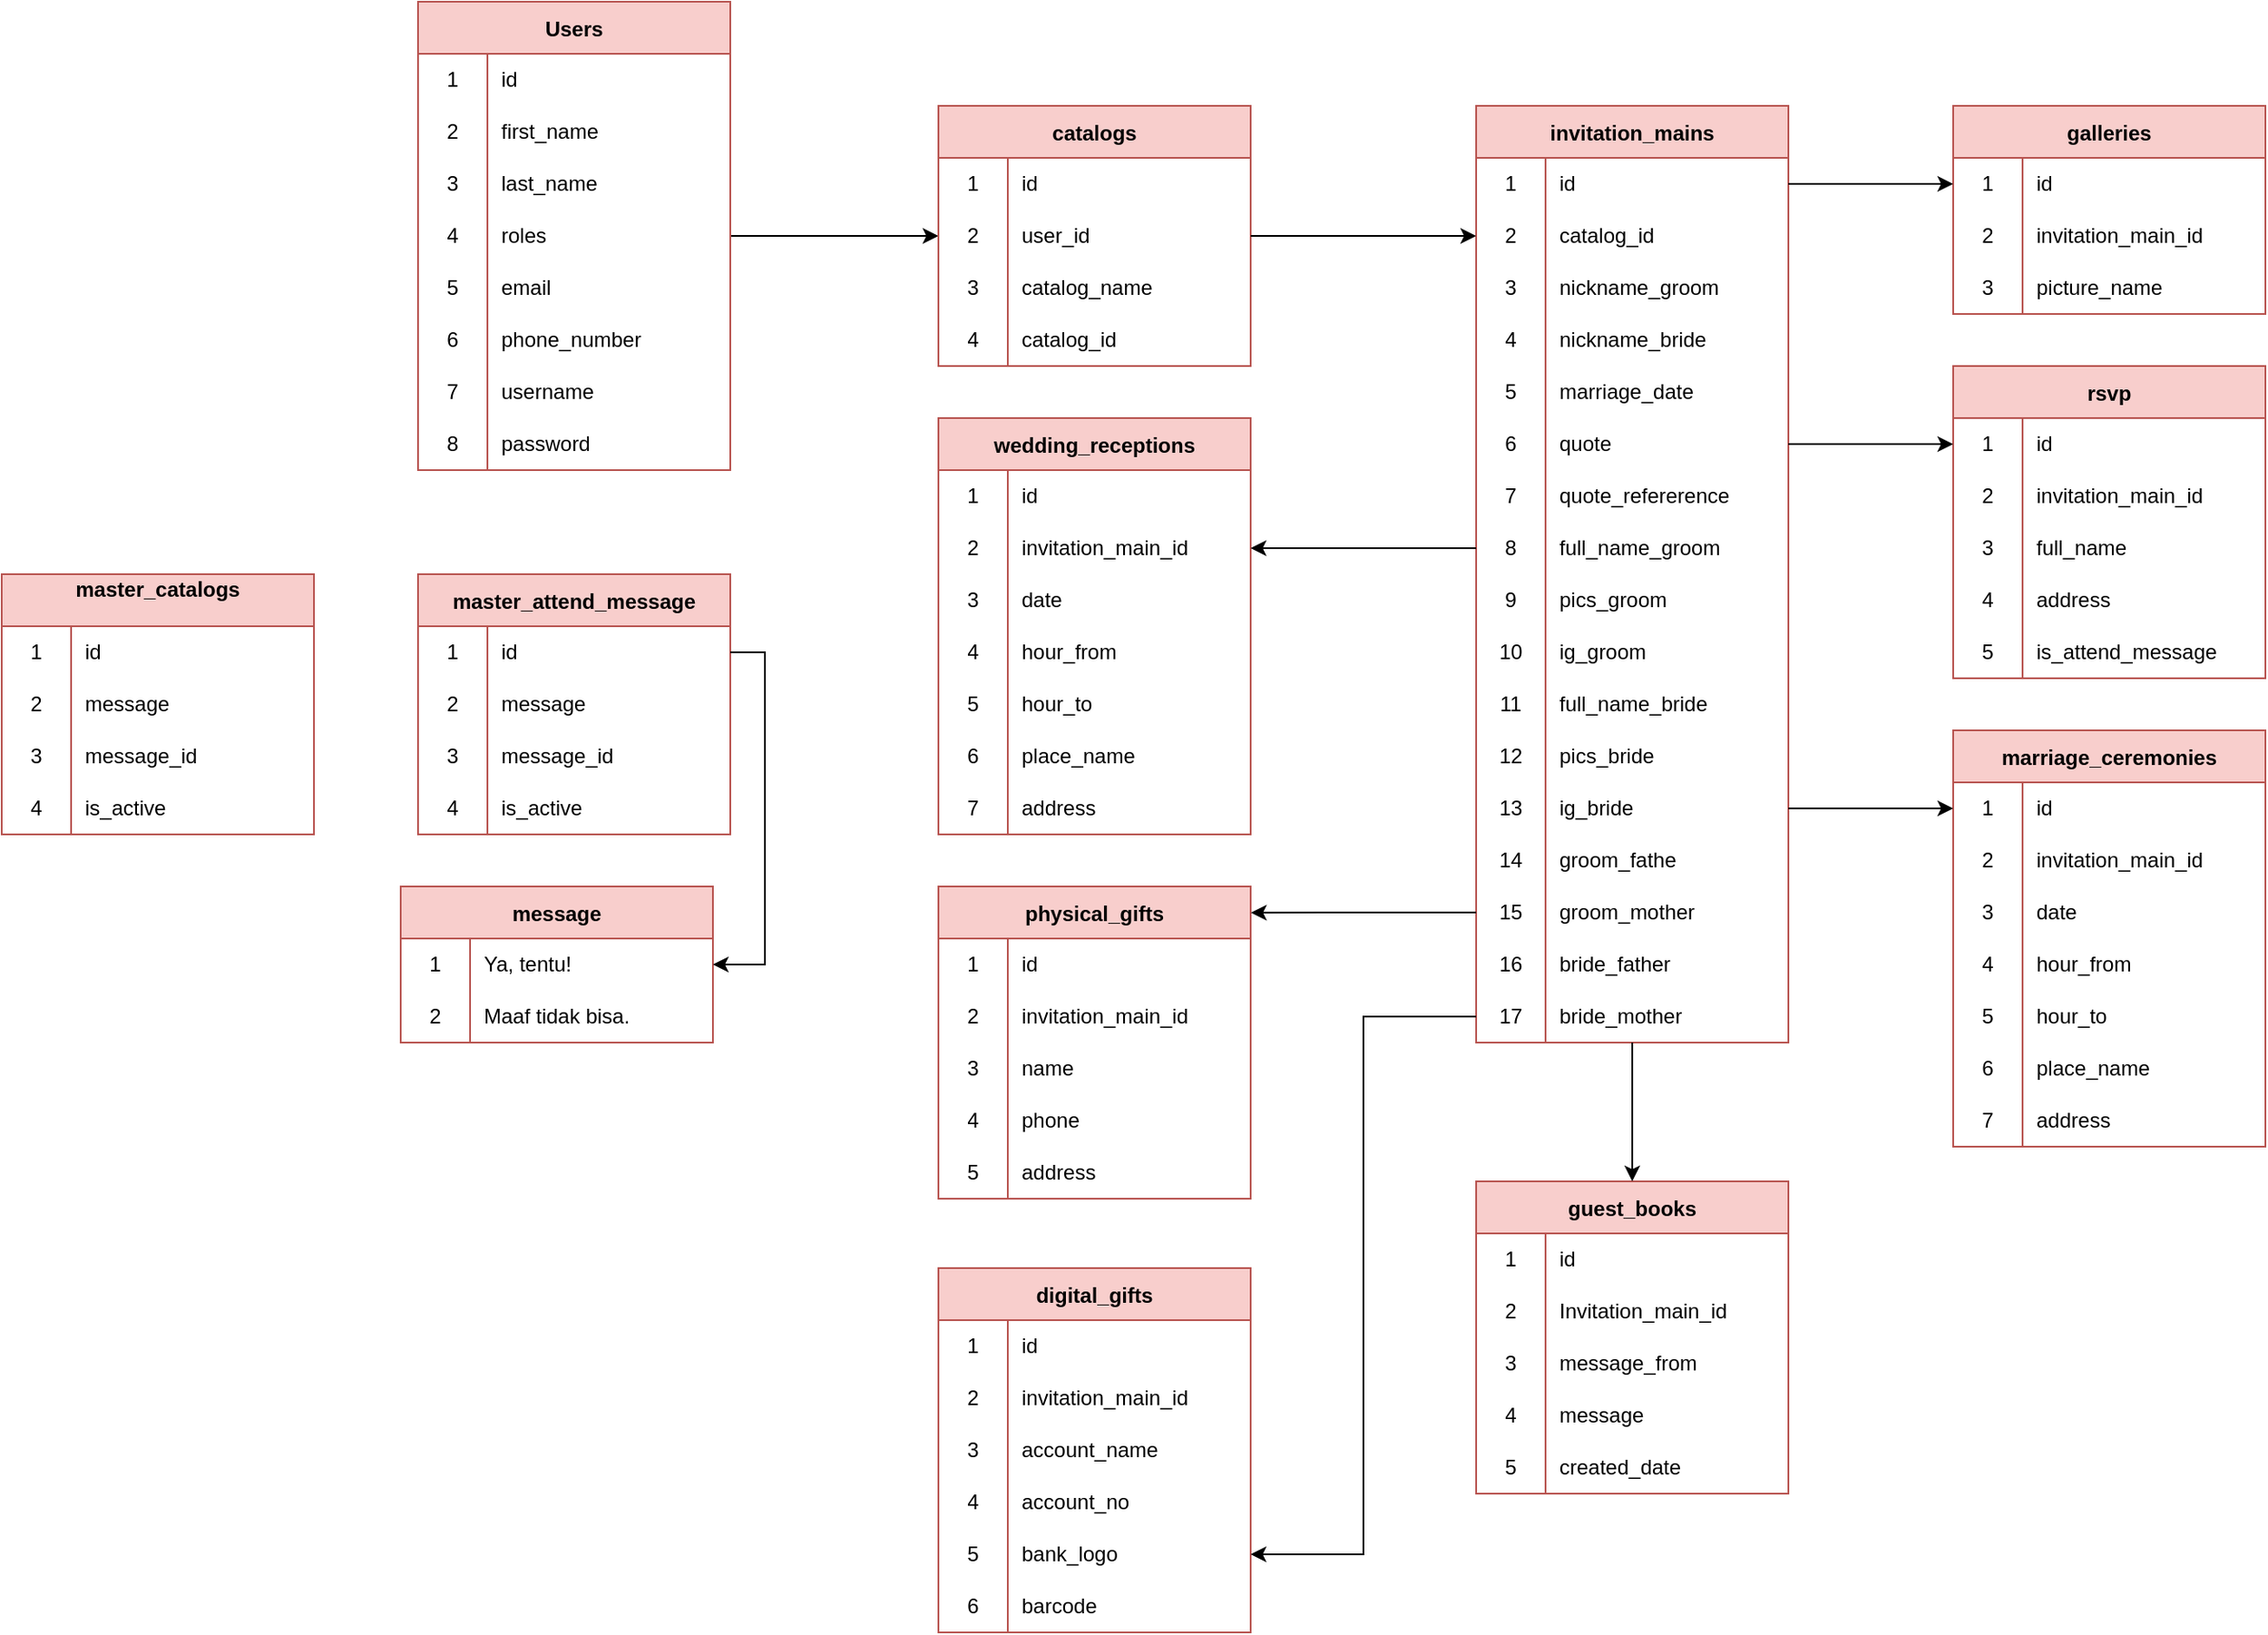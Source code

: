 <mxfile version="20.7.2" type="device"><diagram id="vO0sejBnJ0Hkltugp2qI" name="Page-1"><mxGraphModel dx="2140" dy="541" grid="1" gridSize="10" guides="1" tooltips="1" connect="1" arrows="1" fold="1" page="1" pageScale="1" pageWidth="850" pageHeight="1100" math="0" shadow="0"><root><mxCell id="0"/><mxCell id="1" parent="0"/><mxCell id="HCVO-zvXRUltv8Mg_FGH-94" value="" style="edgeStyle=orthogonalEdgeStyle;rounded=0;orthogonalLoop=1;jettySize=auto;html=1;entryX=0;entryY=0.5;entryDx=0;entryDy=0;" parent="1" source="HCVO-zvXRUltv8Mg_FGH-2" target="HCVO-zvXRUltv8Mg_FGH-350" edge="1"><mxGeometry relative="1" as="geometry"/></mxCell><mxCell id="HCVO-zvXRUltv8Mg_FGH-2" value="Users" style="shape=table;startSize=30;container=1;collapsible=0;childLayout=tableLayout;fixedRows=1;rowLines=0;fontStyle=1;fillColor=#f8cecc;strokeColor=#b85450;" parent="1" vertex="1"><mxGeometry x="-530" y="120" width="180" height="270" as="geometry"/></mxCell><mxCell id="HCVO-zvXRUltv8Mg_FGH-3" value="" style="shape=tableRow;horizontal=0;startSize=0;swimlaneHead=0;swimlaneBody=0;top=0;left=0;bottom=0;right=0;collapsible=0;dropTarget=0;fillColor=none;points=[[0,0.5],[1,0.5]];portConstraint=eastwest;" parent="HCVO-zvXRUltv8Mg_FGH-2" vertex="1"><mxGeometry y="30" width="180" height="30" as="geometry"/></mxCell><mxCell id="HCVO-zvXRUltv8Mg_FGH-4" value="1" style="shape=partialRectangle;html=1;whiteSpace=wrap;connectable=0;fillColor=none;top=0;left=0;bottom=0;right=0;overflow=hidden;pointerEvents=1;" parent="HCVO-zvXRUltv8Mg_FGH-3" vertex="1"><mxGeometry width="40" height="30" as="geometry"><mxRectangle width="40" height="30" as="alternateBounds"/></mxGeometry></mxCell><mxCell id="HCVO-zvXRUltv8Mg_FGH-5" value="id" style="shape=partialRectangle;html=1;whiteSpace=wrap;connectable=0;fillColor=none;top=0;left=0;bottom=0;right=0;align=left;spacingLeft=6;overflow=hidden;" parent="HCVO-zvXRUltv8Mg_FGH-3" vertex="1"><mxGeometry x="40" width="140" height="30" as="geometry"><mxRectangle width="140" height="30" as="alternateBounds"/></mxGeometry></mxCell><mxCell id="HCVO-zvXRUltv8Mg_FGH-6" value="" style="shape=tableRow;horizontal=0;startSize=0;swimlaneHead=0;swimlaneBody=0;top=0;left=0;bottom=0;right=0;collapsible=0;dropTarget=0;fillColor=none;points=[[0,0.5],[1,0.5]];portConstraint=eastwest;" parent="HCVO-zvXRUltv8Mg_FGH-2" vertex="1"><mxGeometry y="60" width="180" height="30" as="geometry"/></mxCell><mxCell id="HCVO-zvXRUltv8Mg_FGH-7" value="2" style="shape=partialRectangle;html=1;whiteSpace=wrap;connectable=0;fillColor=none;top=0;left=0;bottom=0;right=0;overflow=hidden;" parent="HCVO-zvXRUltv8Mg_FGH-6" vertex="1"><mxGeometry width="40" height="30" as="geometry"><mxRectangle width="40" height="30" as="alternateBounds"/></mxGeometry></mxCell><mxCell id="HCVO-zvXRUltv8Mg_FGH-8" value="first_name" style="shape=partialRectangle;html=1;whiteSpace=wrap;connectable=0;fillColor=none;top=0;left=0;bottom=0;right=0;align=left;spacingLeft=6;overflow=hidden;" parent="HCVO-zvXRUltv8Mg_FGH-6" vertex="1"><mxGeometry x="40" width="140" height="30" as="geometry"><mxRectangle width="140" height="30" as="alternateBounds"/></mxGeometry></mxCell><mxCell id="HCVO-zvXRUltv8Mg_FGH-9" value="" style="shape=tableRow;horizontal=0;startSize=0;swimlaneHead=0;swimlaneBody=0;top=0;left=0;bottom=0;right=0;collapsible=0;dropTarget=0;fillColor=none;points=[[0,0.5],[1,0.5]];portConstraint=eastwest;" parent="HCVO-zvXRUltv8Mg_FGH-2" vertex="1"><mxGeometry y="90" width="180" height="30" as="geometry"/></mxCell><mxCell id="HCVO-zvXRUltv8Mg_FGH-10" value="3" style="shape=partialRectangle;html=1;whiteSpace=wrap;connectable=0;fillColor=none;top=0;left=0;bottom=0;right=0;overflow=hidden;" parent="HCVO-zvXRUltv8Mg_FGH-9" vertex="1"><mxGeometry width="40" height="30" as="geometry"><mxRectangle width="40" height="30" as="alternateBounds"/></mxGeometry></mxCell><mxCell id="HCVO-zvXRUltv8Mg_FGH-11" value="last_name" style="shape=partialRectangle;html=1;whiteSpace=wrap;connectable=0;fillColor=none;top=0;left=0;bottom=0;right=0;align=left;spacingLeft=6;overflow=hidden;" parent="HCVO-zvXRUltv8Mg_FGH-9" vertex="1"><mxGeometry x="40" width="140" height="30" as="geometry"><mxRectangle width="140" height="30" as="alternateBounds"/></mxGeometry></mxCell><mxCell id="HCVO-zvXRUltv8Mg_FGH-175" style="shape=tableRow;horizontal=0;startSize=0;swimlaneHead=0;swimlaneBody=0;top=0;left=0;bottom=0;right=0;collapsible=0;dropTarget=0;fillColor=none;points=[[0,0.5],[1,0.5]];portConstraint=eastwest;" parent="HCVO-zvXRUltv8Mg_FGH-2" vertex="1"><mxGeometry y="120" width="180" height="30" as="geometry"/></mxCell><mxCell id="HCVO-zvXRUltv8Mg_FGH-176" value="4" style="shape=partialRectangle;html=1;whiteSpace=wrap;connectable=0;fillColor=none;top=0;left=0;bottom=0;right=0;overflow=hidden;" parent="HCVO-zvXRUltv8Mg_FGH-175" vertex="1"><mxGeometry width="40" height="30" as="geometry"><mxRectangle width="40" height="30" as="alternateBounds"/></mxGeometry></mxCell><mxCell id="HCVO-zvXRUltv8Mg_FGH-177" value="roles" style="shape=partialRectangle;html=1;whiteSpace=wrap;connectable=0;fillColor=none;top=0;left=0;bottom=0;right=0;align=left;spacingLeft=6;overflow=hidden;" parent="HCVO-zvXRUltv8Mg_FGH-175" vertex="1"><mxGeometry x="40" width="140" height="30" as="geometry"><mxRectangle width="140" height="30" as="alternateBounds"/></mxGeometry></mxCell><mxCell id="HCVO-zvXRUltv8Mg_FGH-60" style="shape=tableRow;horizontal=0;startSize=0;swimlaneHead=0;swimlaneBody=0;top=0;left=0;bottom=0;right=0;collapsible=0;dropTarget=0;fillColor=none;points=[[0,0.5],[1,0.5]];portConstraint=eastwest;" parent="HCVO-zvXRUltv8Mg_FGH-2" vertex="1"><mxGeometry y="150" width="180" height="30" as="geometry"/></mxCell><mxCell id="HCVO-zvXRUltv8Mg_FGH-61" value="5" style="shape=partialRectangle;html=1;whiteSpace=wrap;connectable=0;fillColor=none;top=0;left=0;bottom=0;right=0;overflow=hidden;" parent="HCVO-zvXRUltv8Mg_FGH-60" vertex="1"><mxGeometry width="40" height="30" as="geometry"><mxRectangle width="40" height="30" as="alternateBounds"/></mxGeometry></mxCell><mxCell id="HCVO-zvXRUltv8Mg_FGH-62" value="email" style="shape=partialRectangle;html=1;whiteSpace=wrap;connectable=0;fillColor=none;top=0;left=0;bottom=0;right=0;align=left;spacingLeft=6;overflow=hidden;" parent="HCVO-zvXRUltv8Mg_FGH-60" vertex="1"><mxGeometry x="40" width="140" height="30" as="geometry"><mxRectangle width="140" height="30" as="alternateBounds"/></mxGeometry></mxCell><mxCell id="HCVO-zvXRUltv8Mg_FGH-63" style="shape=tableRow;horizontal=0;startSize=0;swimlaneHead=0;swimlaneBody=0;top=0;left=0;bottom=0;right=0;collapsible=0;dropTarget=0;fillColor=none;points=[[0,0.5],[1,0.5]];portConstraint=eastwest;" parent="HCVO-zvXRUltv8Mg_FGH-2" vertex="1"><mxGeometry y="180" width="180" height="30" as="geometry"/></mxCell><mxCell id="HCVO-zvXRUltv8Mg_FGH-64" value="6" style="shape=partialRectangle;html=1;whiteSpace=wrap;connectable=0;fillColor=none;top=0;left=0;bottom=0;right=0;overflow=hidden;" parent="HCVO-zvXRUltv8Mg_FGH-63" vertex="1"><mxGeometry width="40" height="30" as="geometry"><mxRectangle width="40" height="30" as="alternateBounds"/></mxGeometry></mxCell><mxCell id="HCVO-zvXRUltv8Mg_FGH-65" value="phone_number" style="shape=partialRectangle;html=1;whiteSpace=wrap;connectable=0;fillColor=none;top=0;left=0;bottom=0;right=0;align=left;spacingLeft=6;overflow=hidden;" parent="HCVO-zvXRUltv8Mg_FGH-63" vertex="1"><mxGeometry x="40" width="140" height="30" as="geometry"><mxRectangle width="140" height="30" as="alternateBounds"/></mxGeometry></mxCell><mxCell id="HCVO-zvXRUltv8Mg_FGH-66" style="shape=tableRow;horizontal=0;startSize=0;swimlaneHead=0;swimlaneBody=0;top=0;left=0;bottom=0;right=0;collapsible=0;dropTarget=0;fillColor=none;points=[[0,0.5],[1,0.5]];portConstraint=eastwest;" parent="HCVO-zvXRUltv8Mg_FGH-2" vertex="1"><mxGeometry y="210" width="180" height="30" as="geometry"/></mxCell><mxCell id="HCVO-zvXRUltv8Mg_FGH-67" value="7" style="shape=partialRectangle;html=1;whiteSpace=wrap;connectable=0;fillColor=none;top=0;left=0;bottom=0;right=0;overflow=hidden;" parent="HCVO-zvXRUltv8Mg_FGH-66" vertex="1"><mxGeometry width="40" height="30" as="geometry"><mxRectangle width="40" height="30" as="alternateBounds"/></mxGeometry></mxCell><mxCell id="HCVO-zvXRUltv8Mg_FGH-68" value="username" style="shape=partialRectangle;html=1;whiteSpace=wrap;connectable=0;fillColor=none;top=0;left=0;bottom=0;right=0;align=left;spacingLeft=6;overflow=hidden;" parent="HCVO-zvXRUltv8Mg_FGH-66" vertex="1"><mxGeometry x="40" width="140" height="30" as="geometry"><mxRectangle width="140" height="30" as="alternateBounds"/></mxGeometry></mxCell><mxCell id="HCVO-zvXRUltv8Mg_FGH-69" style="shape=tableRow;horizontal=0;startSize=0;swimlaneHead=0;swimlaneBody=0;top=0;left=0;bottom=0;right=0;collapsible=0;dropTarget=0;fillColor=none;points=[[0,0.5],[1,0.5]];portConstraint=eastwest;" parent="HCVO-zvXRUltv8Mg_FGH-2" vertex="1"><mxGeometry y="240" width="180" height="30" as="geometry"/></mxCell><mxCell id="HCVO-zvXRUltv8Mg_FGH-70" value="8" style="shape=partialRectangle;html=1;whiteSpace=wrap;connectable=0;fillColor=none;top=0;left=0;bottom=0;right=0;overflow=hidden;" parent="HCVO-zvXRUltv8Mg_FGH-69" vertex="1"><mxGeometry width="40" height="30" as="geometry"><mxRectangle width="40" height="30" as="alternateBounds"/></mxGeometry></mxCell><mxCell id="HCVO-zvXRUltv8Mg_FGH-71" value="password" style="shape=partialRectangle;html=1;whiteSpace=wrap;connectable=0;fillColor=none;top=0;left=0;bottom=0;right=0;align=left;spacingLeft=6;overflow=hidden;" parent="HCVO-zvXRUltv8Mg_FGH-69" vertex="1"><mxGeometry x="40" width="140" height="30" as="geometry"><mxRectangle width="140" height="30" as="alternateBounds"/></mxGeometry></mxCell><mxCell id="HCVO-zvXRUltv8Mg_FGH-72" value="invitation_mains" style="shape=table;startSize=30;container=1;collapsible=0;childLayout=tableLayout;fixedRows=1;rowLines=0;fontStyle=1;fillColor=#f8cecc;strokeColor=#b85450;" parent="1" vertex="1"><mxGeometry x="80" y="180" width="180" height="540" as="geometry"/></mxCell><mxCell id="HCVO-zvXRUltv8Mg_FGH-73" value="" style="shape=tableRow;horizontal=0;startSize=0;swimlaneHead=0;swimlaneBody=0;top=0;left=0;bottom=0;right=0;collapsible=0;dropTarget=0;fillColor=none;points=[[0,0.5],[1,0.5]];portConstraint=eastwest;" parent="HCVO-zvXRUltv8Mg_FGH-72" vertex="1"><mxGeometry y="30" width="180" height="30" as="geometry"/></mxCell><mxCell id="HCVO-zvXRUltv8Mg_FGH-74" value="1" style="shape=partialRectangle;html=1;whiteSpace=wrap;connectable=0;fillColor=none;top=0;left=0;bottom=0;right=0;overflow=hidden;pointerEvents=1;" parent="HCVO-zvXRUltv8Mg_FGH-73" vertex="1"><mxGeometry width="40" height="30" as="geometry"><mxRectangle width="40" height="30" as="alternateBounds"/></mxGeometry></mxCell><mxCell id="HCVO-zvXRUltv8Mg_FGH-75" value="id" style="shape=partialRectangle;html=1;whiteSpace=wrap;connectable=0;fillColor=none;top=0;left=0;bottom=0;right=0;align=left;spacingLeft=6;overflow=hidden;" parent="HCVO-zvXRUltv8Mg_FGH-73" vertex="1"><mxGeometry x="40" width="140" height="30" as="geometry"><mxRectangle width="140" height="30" as="alternateBounds"/></mxGeometry></mxCell><mxCell id="HCVO-zvXRUltv8Mg_FGH-76" value="" style="shape=tableRow;horizontal=0;startSize=0;swimlaneHead=0;swimlaneBody=0;top=0;left=0;bottom=0;right=0;collapsible=0;dropTarget=0;fillColor=none;points=[[0,0.5],[1,0.5]];portConstraint=eastwest;" parent="HCVO-zvXRUltv8Mg_FGH-72" vertex="1"><mxGeometry y="60" width="180" height="30" as="geometry"/></mxCell><mxCell id="HCVO-zvXRUltv8Mg_FGH-77" value="2" style="shape=partialRectangle;html=1;whiteSpace=wrap;connectable=0;fillColor=none;top=0;left=0;bottom=0;right=0;overflow=hidden;" parent="HCVO-zvXRUltv8Mg_FGH-76" vertex="1"><mxGeometry width="40" height="30" as="geometry"><mxRectangle width="40" height="30" as="alternateBounds"/></mxGeometry></mxCell><mxCell id="HCVO-zvXRUltv8Mg_FGH-78" value="catalog_id" style="shape=partialRectangle;html=1;whiteSpace=wrap;connectable=0;fillColor=none;top=0;left=0;bottom=0;right=0;align=left;spacingLeft=6;overflow=hidden;" parent="HCVO-zvXRUltv8Mg_FGH-76" vertex="1"><mxGeometry x="40" width="140" height="30" as="geometry"><mxRectangle width="140" height="30" as="alternateBounds"/></mxGeometry></mxCell><mxCell id="HCVO-zvXRUltv8Mg_FGH-79" value="" style="shape=tableRow;horizontal=0;startSize=0;swimlaneHead=0;swimlaneBody=0;top=0;left=0;bottom=0;right=0;collapsible=0;dropTarget=0;fillColor=none;points=[[0,0.5],[1,0.5]];portConstraint=eastwest;" parent="HCVO-zvXRUltv8Mg_FGH-72" vertex="1"><mxGeometry y="90" width="180" height="30" as="geometry"/></mxCell><mxCell id="HCVO-zvXRUltv8Mg_FGH-80" value="3" style="shape=partialRectangle;html=1;whiteSpace=wrap;connectable=0;fillColor=none;top=0;left=0;bottom=0;right=0;overflow=hidden;" parent="HCVO-zvXRUltv8Mg_FGH-79" vertex="1"><mxGeometry width="40" height="30" as="geometry"><mxRectangle width="40" height="30" as="alternateBounds"/></mxGeometry></mxCell><mxCell id="HCVO-zvXRUltv8Mg_FGH-81" value="nickname_groom" style="shape=partialRectangle;html=1;whiteSpace=wrap;connectable=0;fillColor=none;top=0;left=0;bottom=0;right=0;align=left;spacingLeft=6;overflow=hidden;" parent="HCVO-zvXRUltv8Mg_FGH-79" vertex="1"><mxGeometry x="40" width="140" height="30" as="geometry"><mxRectangle width="140" height="30" as="alternateBounds"/></mxGeometry></mxCell><mxCell id="HCVO-zvXRUltv8Mg_FGH-82" style="shape=tableRow;horizontal=0;startSize=0;swimlaneHead=0;swimlaneBody=0;top=0;left=0;bottom=0;right=0;collapsible=0;dropTarget=0;fillColor=none;points=[[0,0.5],[1,0.5]];portConstraint=eastwest;" parent="HCVO-zvXRUltv8Mg_FGH-72" vertex="1"><mxGeometry y="120" width="180" height="30" as="geometry"/></mxCell><mxCell id="HCVO-zvXRUltv8Mg_FGH-83" value="4" style="shape=partialRectangle;html=1;whiteSpace=wrap;connectable=0;fillColor=none;top=0;left=0;bottom=0;right=0;overflow=hidden;" parent="HCVO-zvXRUltv8Mg_FGH-82" vertex="1"><mxGeometry width="40" height="30" as="geometry"><mxRectangle width="40" height="30" as="alternateBounds"/></mxGeometry></mxCell><mxCell id="HCVO-zvXRUltv8Mg_FGH-84" value="nickname_bride" style="shape=partialRectangle;html=1;whiteSpace=wrap;connectable=0;fillColor=none;top=0;left=0;bottom=0;right=0;align=left;spacingLeft=6;overflow=hidden;" parent="HCVO-zvXRUltv8Mg_FGH-82" vertex="1"><mxGeometry x="40" width="140" height="30" as="geometry"><mxRectangle width="140" height="30" as="alternateBounds"/></mxGeometry></mxCell><mxCell id="HCVO-zvXRUltv8Mg_FGH-85" style="shape=tableRow;horizontal=0;startSize=0;swimlaneHead=0;swimlaneBody=0;top=0;left=0;bottom=0;right=0;collapsible=0;dropTarget=0;fillColor=none;points=[[0,0.5],[1,0.5]];portConstraint=eastwest;" parent="HCVO-zvXRUltv8Mg_FGH-72" vertex="1"><mxGeometry y="150" width="180" height="30" as="geometry"/></mxCell><mxCell id="HCVO-zvXRUltv8Mg_FGH-86" value="5" style="shape=partialRectangle;html=1;whiteSpace=wrap;connectable=0;fillColor=none;top=0;left=0;bottom=0;right=0;overflow=hidden;" parent="HCVO-zvXRUltv8Mg_FGH-85" vertex="1"><mxGeometry width="40" height="30" as="geometry"><mxRectangle width="40" height="30" as="alternateBounds"/></mxGeometry></mxCell><mxCell id="HCVO-zvXRUltv8Mg_FGH-87" value="marriage_date" style="shape=partialRectangle;html=1;whiteSpace=wrap;connectable=0;fillColor=none;top=0;left=0;bottom=0;right=0;align=left;spacingLeft=6;overflow=hidden;" parent="HCVO-zvXRUltv8Mg_FGH-85" vertex="1"><mxGeometry x="40" width="140" height="30" as="geometry"><mxRectangle width="140" height="30" as="alternateBounds"/></mxGeometry></mxCell><mxCell id="HCVO-zvXRUltv8Mg_FGH-166" style="shape=tableRow;horizontal=0;startSize=0;swimlaneHead=0;swimlaneBody=0;top=0;left=0;bottom=0;right=0;collapsible=0;dropTarget=0;fillColor=none;points=[[0,0.5],[1,0.5]];portConstraint=eastwest;" parent="HCVO-zvXRUltv8Mg_FGH-72" vertex="1"><mxGeometry y="180" width="180" height="30" as="geometry"/></mxCell><mxCell id="HCVO-zvXRUltv8Mg_FGH-167" value="6" style="shape=partialRectangle;html=1;whiteSpace=wrap;connectable=0;fillColor=none;top=0;left=0;bottom=0;right=0;overflow=hidden;" parent="HCVO-zvXRUltv8Mg_FGH-166" vertex="1"><mxGeometry width="40" height="30" as="geometry"><mxRectangle width="40" height="30" as="alternateBounds"/></mxGeometry></mxCell><mxCell id="HCVO-zvXRUltv8Mg_FGH-168" value="quote" style="shape=partialRectangle;html=1;whiteSpace=wrap;connectable=0;fillColor=none;top=0;left=0;bottom=0;right=0;align=left;spacingLeft=6;overflow=hidden;" parent="HCVO-zvXRUltv8Mg_FGH-166" vertex="1"><mxGeometry x="40" width="140" height="30" as="geometry"><mxRectangle width="140" height="30" as="alternateBounds"/></mxGeometry></mxCell><mxCell id="HCVO-zvXRUltv8Mg_FGH-169" style="shape=tableRow;horizontal=0;startSize=0;swimlaneHead=0;swimlaneBody=0;top=0;left=0;bottom=0;right=0;collapsible=0;dropTarget=0;fillColor=none;points=[[0,0.5],[1,0.5]];portConstraint=eastwest;" parent="HCVO-zvXRUltv8Mg_FGH-72" vertex="1"><mxGeometry y="210" width="180" height="30" as="geometry"/></mxCell><mxCell id="HCVO-zvXRUltv8Mg_FGH-170" value="7" style="shape=partialRectangle;html=1;whiteSpace=wrap;connectable=0;fillColor=none;top=0;left=0;bottom=0;right=0;overflow=hidden;" parent="HCVO-zvXRUltv8Mg_FGH-169" vertex="1"><mxGeometry width="40" height="30" as="geometry"><mxRectangle width="40" height="30" as="alternateBounds"/></mxGeometry></mxCell><mxCell id="HCVO-zvXRUltv8Mg_FGH-171" value="quote_refererence" style="shape=partialRectangle;html=1;whiteSpace=wrap;connectable=0;fillColor=none;top=0;left=0;bottom=0;right=0;align=left;spacingLeft=6;overflow=hidden;" parent="HCVO-zvXRUltv8Mg_FGH-169" vertex="1"><mxGeometry x="40" width="140" height="30" as="geometry"><mxRectangle width="140" height="30" as="alternateBounds"/></mxGeometry></mxCell><mxCell id="HCVO-zvXRUltv8Mg_FGH-88" style="shape=tableRow;horizontal=0;startSize=0;swimlaneHead=0;swimlaneBody=0;top=0;left=0;bottom=0;right=0;collapsible=0;dropTarget=0;fillColor=none;points=[[0,0.5],[1,0.5]];portConstraint=eastwest;" parent="HCVO-zvXRUltv8Mg_FGH-72" vertex="1"><mxGeometry y="240" width="180" height="30" as="geometry"/></mxCell><mxCell id="HCVO-zvXRUltv8Mg_FGH-89" value="8" style="shape=partialRectangle;html=1;whiteSpace=wrap;connectable=0;fillColor=none;top=0;left=0;bottom=0;right=0;overflow=hidden;" parent="HCVO-zvXRUltv8Mg_FGH-88" vertex="1"><mxGeometry width="40" height="30" as="geometry"><mxRectangle width="40" height="30" as="alternateBounds"/></mxGeometry></mxCell><mxCell id="HCVO-zvXRUltv8Mg_FGH-90" value="full_name_groom" style="shape=partialRectangle;html=1;whiteSpace=wrap;connectable=0;fillColor=none;top=0;left=0;bottom=0;right=0;align=left;spacingLeft=6;overflow=hidden;" parent="HCVO-zvXRUltv8Mg_FGH-88" vertex="1"><mxGeometry x="40" width="140" height="30" as="geometry"><mxRectangle width="140" height="30" as="alternateBounds"/></mxGeometry></mxCell><mxCell id="HCVO-zvXRUltv8Mg_FGH-285" style="shape=tableRow;horizontal=0;startSize=0;swimlaneHead=0;swimlaneBody=0;top=0;left=0;bottom=0;right=0;collapsible=0;dropTarget=0;fillColor=none;points=[[0,0.5],[1,0.5]];portConstraint=eastwest;" parent="HCVO-zvXRUltv8Mg_FGH-72" vertex="1"><mxGeometry y="270" width="180" height="30" as="geometry"/></mxCell><mxCell id="HCVO-zvXRUltv8Mg_FGH-286" value="9" style="shape=partialRectangle;html=1;whiteSpace=wrap;connectable=0;fillColor=none;top=0;left=0;bottom=0;right=0;overflow=hidden;" parent="HCVO-zvXRUltv8Mg_FGH-285" vertex="1"><mxGeometry width="40" height="30" as="geometry"><mxRectangle width="40" height="30" as="alternateBounds"/></mxGeometry></mxCell><mxCell id="HCVO-zvXRUltv8Mg_FGH-287" value="pics_groom" style="shape=partialRectangle;html=1;whiteSpace=wrap;connectable=0;fillColor=none;top=0;left=0;bottom=0;right=0;align=left;spacingLeft=6;overflow=hidden;" parent="HCVO-zvXRUltv8Mg_FGH-285" vertex="1"><mxGeometry x="40" width="140" height="30" as="geometry"><mxRectangle width="140" height="30" as="alternateBounds"/></mxGeometry></mxCell><mxCell id="qGSck33gYQzvAYOdlSP9-44" style="shape=tableRow;horizontal=0;startSize=0;swimlaneHead=0;swimlaneBody=0;top=0;left=0;bottom=0;right=0;collapsible=0;dropTarget=0;fillColor=none;points=[[0,0.5],[1,0.5]];portConstraint=eastwest;" parent="HCVO-zvXRUltv8Mg_FGH-72" vertex="1"><mxGeometry y="300" width="180" height="30" as="geometry"/></mxCell><mxCell id="qGSck33gYQzvAYOdlSP9-45" value="10" style="shape=partialRectangle;html=1;whiteSpace=wrap;connectable=0;fillColor=none;top=0;left=0;bottom=0;right=0;overflow=hidden;" parent="qGSck33gYQzvAYOdlSP9-44" vertex="1"><mxGeometry width="40" height="30" as="geometry"><mxRectangle width="40" height="30" as="alternateBounds"/></mxGeometry></mxCell><mxCell id="qGSck33gYQzvAYOdlSP9-46" value="ig_groom" style="shape=partialRectangle;html=1;whiteSpace=wrap;connectable=0;fillColor=none;top=0;left=0;bottom=0;right=0;align=left;spacingLeft=6;overflow=hidden;" parent="qGSck33gYQzvAYOdlSP9-44" vertex="1"><mxGeometry x="40" width="140" height="30" as="geometry"><mxRectangle width="140" height="30" as="alternateBounds"/></mxGeometry></mxCell><mxCell id="HCVO-zvXRUltv8Mg_FGH-91" style="shape=tableRow;horizontal=0;startSize=0;swimlaneHead=0;swimlaneBody=0;top=0;left=0;bottom=0;right=0;collapsible=0;dropTarget=0;fillColor=none;points=[[0,0.5],[1,0.5]];portConstraint=eastwest;" parent="HCVO-zvXRUltv8Mg_FGH-72" vertex="1"><mxGeometry y="330" width="180" height="30" as="geometry"/></mxCell><mxCell id="HCVO-zvXRUltv8Mg_FGH-92" value="11" style="shape=partialRectangle;html=1;whiteSpace=wrap;connectable=0;fillColor=none;top=0;left=0;bottom=0;right=0;overflow=hidden;" parent="HCVO-zvXRUltv8Mg_FGH-91" vertex="1"><mxGeometry width="40" height="30" as="geometry"><mxRectangle width="40" height="30" as="alternateBounds"/></mxGeometry></mxCell><mxCell id="HCVO-zvXRUltv8Mg_FGH-93" value="full_name_bride" style="shape=partialRectangle;html=1;whiteSpace=wrap;connectable=0;fillColor=none;top=0;left=0;bottom=0;right=0;align=left;spacingLeft=6;overflow=hidden;" parent="HCVO-zvXRUltv8Mg_FGH-91" vertex="1"><mxGeometry x="40" width="140" height="30" as="geometry"><mxRectangle width="140" height="30" as="alternateBounds"/></mxGeometry></mxCell><mxCell id="HCVO-zvXRUltv8Mg_FGH-282" style="shape=tableRow;horizontal=0;startSize=0;swimlaneHead=0;swimlaneBody=0;top=0;left=0;bottom=0;right=0;collapsible=0;dropTarget=0;fillColor=none;points=[[0,0.5],[1,0.5]];portConstraint=eastwest;" parent="HCVO-zvXRUltv8Mg_FGH-72" vertex="1"><mxGeometry y="360" width="180" height="30" as="geometry"/></mxCell><mxCell id="HCVO-zvXRUltv8Mg_FGH-283" value="12" style="shape=partialRectangle;html=1;whiteSpace=wrap;connectable=0;fillColor=none;top=0;left=0;bottom=0;right=0;overflow=hidden;" parent="HCVO-zvXRUltv8Mg_FGH-282" vertex="1"><mxGeometry width="40" height="30" as="geometry"><mxRectangle width="40" height="30" as="alternateBounds"/></mxGeometry></mxCell><mxCell id="HCVO-zvXRUltv8Mg_FGH-284" value="pics_bride" style="shape=partialRectangle;html=1;whiteSpace=wrap;connectable=0;fillColor=none;top=0;left=0;bottom=0;right=0;align=left;spacingLeft=6;overflow=hidden;" parent="HCVO-zvXRUltv8Mg_FGH-282" vertex="1"><mxGeometry x="40" width="140" height="30" as="geometry"><mxRectangle width="140" height="30" as="alternateBounds"/></mxGeometry></mxCell><mxCell id="qGSck33gYQzvAYOdlSP9-41" style="shape=tableRow;horizontal=0;startSize=0;swimlaneHead=0;swimlaneBody=0;top=0;left=0;bottom=0;right=0;collapsible=0;dropTarget=0;fillColor=none;points=[[0,0.5],[1,0.5]];portConstraint=eastwest;" parent="HCVO-zvXRUltv8Mg_FGH-72" vertex="1"><mxGeometry y="390" width="180" height="30" as="geometry"/></mxCell><mxCell id="qGSck33gYQzvAYOdlSP9-42" value="13" style="shape=partialRectangle;html=1;whiteSpace=wrap;connectable=0;fillColor=none;top=0;left=0;bottom=0;right=0;overflow=hidden;" parent="qGSck33gYQzvAYOdlSP9-41" vertex="1"><mxGeometry width="40" height="30" as="geometry"><mxRectangle width="40" height="30" as="alternateBounds"/></mxGeometry></mxCell><mxCell id="qGSck33gYQzvAYOdlSP9-43" value="ig_bride" style="shape=partialRectangle;html=1;whiteSpace=wrap;connectable=0;fillColor=none;top=0;left=0;bottom=0;right=0;align=left;spacingLeft=6;overflow=hidden;" parent="qGSck33gYQzvAYOdlSP9-41" vertex="1"><mxGeometry x="40" width="140" height="30" as="geometry"><mxRectangle width="140" height="30" as="alternateBounds"/></mxGeometry></mxCell><mxCell id="HCVO-zvXRUltv8Mg_FGH-154" style="shape=tableRow;horizontal=0;startSize=0;swimlaneHead=0;swimlaneBody=0;top=0;left=0;bottom=0;right=0;collapsible=0;dropTarget=0;fillColor=none;points=[[0,0.5],[1,0.5]];portConstraint=eastwest;" parent="HCVO-zvXRUltv8Mg_FGH-72" vertex="1"><mxGeometry y="420" width="180" height="30" as="geometry"/></mxCell><mxCell id="HCVO-zvXRUltv8Mg_FGH-155" value="14" style="shape=partialRectangle;html=1;whiteSpace=wrap;connectable=0;fillColor=none;top=0;left=0;bottom=0;right=0;overflow=hidden;" parent="HCVO-zvXRUltv8Mg_FGH-154" vertex="1"><mxGeometry width="40" height="30" as="geometry"><mxRectangle width="40" height="30" as="alternateBounds"/></mxGeometry></mxCell><mxCell id="HCVO-zvXRUltv8Mg_FGH-156" value="groom_fathe" style="shape=partialRectangle;html=1;whiteSpace=wrap;connectable=0;fillColor=none;top=0;left=0;bottom=0;right=0;align=left;spacingLeft=6;overflow=hidden;" parent="HCVO-zvXRUltv8Mg_FGH-154" vertex="1"><mxGeometry x="40" width="140" height="30" as="geometry"><mxRectangle width="140" height="30" as="alternateBounds"/></mxGeometry></mxCell><mxCell id="HCVO-zvXRUltv8Mg_FGH-151" style="shape=tableRow;horizontal=0;startSize=0;swimlaneHead=0;swimlaneBody=0;top=0;left=0;bottom=0;right=0;collapsible=0;dropTarget=0;fillColor=none;points=[[0,0.5],[1,0.5]];portConstraint=eastwest;" parent="HCVO-zvXRUltv8Mg_FGH-72" vertex="1"><mxGeometry y="450" width="180" height="30" as="geometry"/></mxCell><mxCell id="HCVO-zvXRUltv8Mg_FGH-152" value="15" style="shape=partialRectangle;html=1;whiteSpace=wrap;connectable=0;fillColor=none;top=0;left=0;bottom=0;right=0;overflow=hidden;" parent="HCVO-zvXRUltv8Mg_FGH-151" vertex="1"><mxGeometry width="40" height="30" as="geometry"><mxRectangle width="40" height="30" as="alternateBounds"/></mxGeometry></mxCell><mxCell id="HCVO-zvXRUltv8Mg_FGH-153" value="groom_mother" style="shape=partialRectangle;html=1;whiteSpace=wrap;connectable=0;fillColor=none;top=0;left=0;bottom=0;right=0;align=left;spacingLeft=6;overflow=hidden;" parent="HCVO-zvXRUltv8Mg_FGH-151" vertex="1"><mxGeometry x="40" width="140" height="30" as="geometry"><mxRectangle width="140" height="30" as="alternateBounds"/></mxGeometry></mxCell><mxCell id="HCVO-zvXRUltv8Mg_FGH-157" style="shape=tableRow;horizontal=0;startSize=0;swimlaneHead=0;swimlaneBody=0;top=0;left=0;bottom=0;right=0;collapsible=0;dropTarget=0;fillColor=none;points=[[0,0.5],[1,0.5]];portConstraint=eastwest;" parent="HCVO-zvXRUltv8Mg_FGH-72" vertex="1"><mxGeometry y="480" width="180" height="30" as="geometry"/></mxCell><mxCell id="HCVO-zvXRUltv8Mg_FGH-158" value="16" style="shape=partialRectangle;html=1;whiteSpace=wrap;connectable=0;fillColor=none;top=0;left=0;bottom=0;right=0;overflow=hidden;" parent="HCVO-zvXRUltv8Mg_FGH-157" vertex="1"><mxGeometry width="40" height="30" as="geometry"><mxRectangle width="40" height="30" as="alternateBounds"/></mxGeometry></mxCell><mxCell id="HCVO-zvXRUltv8Mg_FGH-159" value="bride_father" style="shape=partialRectangle;html=1;whiteSpace=wrap;connectable=0;fillColor=none;top=0;left=0;bottom=0;right=0;align=left;spacingLeft=6;overflow=hidden;" parent="HCVO-zvXRUltv8Mg_FGH-157" vertex="1"><mxGeometry x="40" width="140" height="30" as="geometry"><mxRectangle width="140" height="30" as="alternateBounds"/></mxGeometry></mxCell><mxCell id="HCVO-zvXRUltv8Mg_FGH-160" style="shape=tableRow;horizontal=0;startSize=0;swimlaneHead=0;swimlaneBody=0;top=0;left=0;bottom=0;right=0;collapsible=0;dropTarget=0;fillColor=none;points=[[0,0.5],[1,0.5]];portConstraint=eastwest;" parent="HCVO-zvXRUltv8Mg_FGH-72" vertex="1"><mxGeometry y="510" width="180" height="30" as="geometry"/></mxCell><mxCell id="HCVO-zvXRUltv8Mg_FGH-161" value="17" style="shape=partialRectangle;html=1;whiteSpace=wrap;connectable=0;fillColor=none;top=0;left=0;bottom=0;right=0;overflow=hidden;" parent="HCVO-zvXRUltv8Mg_FGH-160" vertex="1"><mxGeometry width="40" height="30" as="geometry"><mxRectangle width="40" height="30" as="alternateBounds"/></mxGeometry></mxCell><mxCell id="HCVO-zvXRUltv8Mg_FGH-162" value="bride_mother" style="shape=partialRectangle;html=1;whiteSpace=wrap;connectable=0;fillColor=none;top=0;left=0;bottom=0;right=0;align=left;spacingLeft=6;overflow=hidden;" parent="HCVO-zvXRUltv8Mg_FGH-160" vertex="1"><mxGeometry x="40" width="140" height="30" as="geometry"><mxRectangle width="140" height="30" as="alternateBounds"/></mxGeometry></mxCell><mxCell id="HCVO-zvXRUltv8Mg_FGH-219" value="guest_books" style="shape=table;startSize=30;container=1;collapsible=0;childLayout=tableLayout;fixedRows=1;rowLines=0;fontStyle=1;fillColor=#f8cecc;strokeColor=#b85450;" parent="1" vertex="1"><mxGeometry x="80" y="800" width="180" height="180" as="geometry"/></mxCell><mxCell id="HCVO-zvXRUltv8Mg_FGH-220" value="" style="shape=tableRow;horizontal=0;startSize=0;swimlaneHead=0;swimlaneBody=0;top=0;left=0;bottom=0;right=0;collapsible=0;dropTarget=0;fillColor=none;points=[[0,0.5],[1,0.5]];portConstraint=eastwest;" parent="HCVO-zvXRUltv8Mg_FGH-219" vertex="1"><mxGeometry y="30" width="180" height="30" as="geometry"/></mxCell><mxCell id="HCVO-zvXRUltv8Mg_FGH-221" value="1" style="shape=partialRectangle;html=1;whiteSpace=wrap;connectable=0;fillColor=none;top=0;left=0;bottom=0;right=0;overflow=hidden;pointerEvents=1;" parent="HCVO-zvXRUltv8Mg_FGH-220" vertex="1"><mxGeometry width="40" height="30" as="geometry"><mxRectangle width="40" height="30" as="alternateBounds"/></mxGeometry></mxCell><mxCell id="HCVO-zvXRUltv8Mg_FGH-222" value="id" style="shape=partialRectangle;html=1;whiteSpace=wrap;connectable=0;fillColor=none;top=0;left=0;bottom=0;right=0;align=left;spacingLeft=6;overflow=hidden;" parent="HCVO-zvXRUltv8Mg_FGH-220" vertex="1"><mxGeometry x="40" width="140" height="30" as="geometry"><mxRectangle width="140" height="30" as="alternateBounds"/></mxGeometry></mxCell><mxCell id="HCVO-zvXRUltv8Mg_FGH-223" value="" style="shape=tableRow;horizontal=0;startSize=0;swimlaneHead=0;swimlaneBody=0;top=0;left=0;bottom=0;right=0;collapsible=0;dropTarget=0;fillColor=none;points=[[0,0.5],[1,0.5]];portConstraint=eastwest;" parent="HCVO-zvXRUltv8Mg_FGH-219" vertex="1"><mxGeometry y="60" width="180" height="30" as="geometry"/></mxCell><mxCell id="HCVO-zvXRUltv8Mg_FGH-224" value="2" style="shape=partialRectangle;html=1;whiteSpace=wrap;connectable=0;fillColor=none;top=0;left=0;bottom=0;right=0;overflow=hidden;" parent="HCVO-zvXRUltv8Mg_FGH-223" vertex="1"><mxGeometry width="40" height="30" as="geometry"><mxRectangle width="40" height="30" as="alternateBounds"/></mxGeometry></mxCell><mxCell id="HCVO-zvXRUltv8Mg_FGH-225" value="&lt;span style=&quot;text-align: center;&quot;&gt;Invitation_main_id&lt;/span&gt;" style="shape=partialRectangle;html=1;whiteSpace=wrap;connectable=0;fillColor=none;top=0;left=0;bottom=0;right=0;align=left;spacingLeft=6;overflow=hidden;" parent="HCVO-zvXRUltv8Mg_FGH-223" vertex="1"><mxGeometry x="40" width="140" height="30" as="geometry"><mxRectangle width="140" height="30" as="alternateBounds"/></mxGeometry></mxCell><mxCell id="HCVO-zvXRUltv8Mg_FGH-226" value="" style="shape=tableRow;horizontal=0;startSize=0;swimlaneHead=0;swimlaneBody=0;top=0;left=0;bottom=0;right=0;collapsible=0;dropTarget=0;fillColor=none;points=[[0,0.5],[1,0.5]];portConstraint=eastwest;" parent="HCVO-zvXRUltv8Mg_FGH-219" vertex="1"><mxGeometry y="90" width="180" height="30" as="geometry"/></mxCell><mxCell id="HCVO-zvXRUltv8Mg_FGH-227" value="3" style="shape=partialRectangle;html=1;whiteSpace=wrap;connectable=0;fillColor=none;top=0;left=0;bottom=0;right=0;overflow=hidden;" parent="HCVO-zvXRUltv8Mg_FGH-226" vertex="1"><mxGeometry width="40" height="30" as="geometry"><mxRectangle width="40" height="30" as="alternateBounds"/></mxGeometry></mxCell><mxCell id="HCVO-zvXRUltv8Mg_FGH-228" value="message_from" style="shape=partialRectangle;html=1;whiteSpace=wrap;connectable=0;fillColor=none;top=0;left=0;bottom=0;right=0;align=left;spacingLeft=6;overflow=hidden;" parent="HCVO-zvXRUltv8Mg_FGH-226" vertex="1"><mxGeometry x="40" width="140" height="30" as="geometry"><mxRectangle width="140" height="30" as="alternateBounds"/></mxGeometry></mxCell><mxCell id="HCVO-zvXRUltv8Mg_FGH-276" style="shape=tableRow;horizontal=0;startSize=0;swimlaneHead=0;swimlaneBody=0;top=0;left=0;bottom=0;right=0;collapsible=0;dropTarget=0;fillColor=none;points=[[0,0.5],[1,0.5]];portConstraint=eastwest;" parent="HCVO-zvXRUltv8Mg_FGH-219" vertex="1"><mxGeometry y="120" width="180" height="30" as="geometry"/></mxCell><mxCell id="HCVO-zvXRUltv8Mg_FGH-277" value="4" style="shape=partialRectangle;html=1;whiteSpace=wrap;connectable=0;fillColor=none;top=0;left=0;bottom=0;right=0;overflow=hidden;" parent="HCVO-zvXRUltv8Mg_FGH-276" vertex="1"><mxGeometry width="40" height="30" as="geometry"><mxRectangle width="40" height="30" as="alternateBounds"/></mxGeometry></mxCell><mxCell id="HCVO-zvXRUltv8Mg_FGH-278" value="message" style="shape=partialRectangle;html=1;whiteSpace=wrap;connectable=0;fillColor=none;top=0;left=0;bottom=0;right=0;align=left;spacingLeft=6;overflow=hidden;" parent="HCVO-zvXRUltv8Mg_FGH-276" vertex="1"><mxGeometry x="40" width="140" height="30" as="geometry"><mxRectangle width="140" height="30" as="alternateBounds"/></mxGeometry></mxCell><mxCell id="HCVO-zvXRUltv8Mg_FGH-279" style="shape=tableRow;horizontal=0;startSize=0;swimlaneHead=0;swimlaneBody=0;top=0;left=0;bottom=0;right=0;collapsible=0;dropTarget=0;fillColor=none;points=[[0,0.5],[1,0.5]];portConstraint=eastwest;" parent="HCVO-zvXRUltv8Mg_FGH-219" vertex="1"><mxGeometry y="150" width="180" height="30" as="geometry"/></mxCell><mxCell id="HCVO-zvXRUltv8Mg_FGH-280" value="5" style="shape=partialRectangle;html=1;whiteSpace=wrap;connectable=0;fillColor=none;top=0;left=0;bottom=0;right=0;overflow=hidden;" parent="HCVO-zvXRUltv8Mg_FGH-279" vertex="1"><mxGeometry width="40" height="30" as="geometry"><mxRectangle width="40" height="30" as="alternateBounds"/></mxGeometry></mxCell><mxCell id="HCVO-zvXRUltv8Mg_FGH-281" value="created_date" style="shape=partialRectangle;html=1;whiteSpace=wrap;connectable=0;fillColor=none;top=0;left=0;bottom=0;right=0;align=left;spacingLeft=6;overflow=hidden;" parent="HCVO-zvXRUltv8Mg_FGH-279" vertex="1"><mxGeometry x="40" width="140" height="30" as="geometry"><mxRectangle width="140" height="30" as="alternateBounds"/></mxGeometry></mxCell><mxCell id="HCVO-zvXRUltv8Mg_FGH-288" value="galleries" style="shape=table;startSize=30;container=1;collapsible=0;childLayout=tableLayout;fixedRows=1;rowLines=0;fontStyle=1;fillColor=#f8cecc;strokeColor=#b85450;" parent="1" vertex="1"><mxGeometry x="355" y="180" width="180" height="120" as="geometry"/></mxCell><mxCell id="HCVO-zvXRUltv8Mg_FGH-289" value="" style="shape=tableRow;horizontal=0;startSize=0;swimlaneHead=0;swimlaneBody=0;top=0;left=0;bottom=0;right=0;collapsible=0;dropTarget=0;fillColor=none;points=[[0,0.5],[1,0.5]];portConstraint=eastwest;" parent="HCVO-zvXRUltv8Mg_FGH-288" vertex="1"><mxGeometry y="30" width="180" height="30" as="geometry"/></mxCell><mxCell id="HCVO-zvXRUltv8Mg_FGH-290" value="1" style="shape=partialRectangle;html=1;whiteSpace=wrap;connectable=0;fillColor=none;top=0;left=0;bottom=0;right=0;overflow=hidden;pointerEvents=1;" parent="HCVO-zvXRUltv8Mg_FGH-289" vertex="1"><mxGeometry width="40" height="30" as="geometry"><mxRectangle width="40" height="30" as="alternateBounds"/></mxGeometry></mxCell><mxCell id="HCVO-zvXRUltv8Mg_FGH-291" value="id" style="shape=partialRectangle;html=1;whiteSpace=wrap;connectable=0;fillColor=none;top=0;left=0;bottom=0;right=0;align=left;spacingLeft=6;overflow=hidden;" parent="HCVO-zvXRUltv8Mg_FGH-289" vertex="1"><mxGeometry x="40" width="140" height="30" as="geometry"><mxRectangle width="140" height="30" as="alternateBounds"/></mxGeometry></mxCell><mxCell id="HCVO-zvXRUltv8Mg_FGH-292" value="" style="shape=tableRow;horizontal=0;startSize=0;swimlaneHead=0;swimlaneBody=0;top=0;left=0;bottom=0;right=0;collapsible=0;dropTarget=0;fillColor=none;points=[[0,0.5],[1,0.5]];portConstraint=eastwest;" parent="HCVO-zvXRUltv8Mg_FGH-288" vertex="1"><mxGeometry y="60" width="180" height="30" as="geometry"/></mxCell><mxCell id="HCVO-zvXRUltv8Mg_FGH-293" value="2" style="shape=partialRectangle;html=1;whiteSpace=wrap;connectable=0;fillColor=none;top=0;left=0;bottom=0;right=0;overflow=hidden;" parent="HCVO-zvXRUltv8Mg_FGH-292" vertex="1"><mxGeometry width="40" height="30" as="geometry"><mxRectangle width="40" height="30" as="alternateBounds"/></mxGeometry></mxCell><mxCell id="HCVO-zvXRUltv8Mg_FGH-294" value="&lt;span style=&quot;text-align: center;&quot;&gt;invitation_main_id&lt;/span&gt;" style="shape=partialRectangle;html=1;whiteSpace=wrap;connectable=0;fillColor=none;top=0;left=0;bottom=0;right=0;align=left;spacingLeft=6;overflow=hidden;" parent="HCVO-zvXRUltv8Mg_FGH-292" vertex="1"><mxGeometry x="40" width="140" height="30" as="geometry"><mxRectangle width="140" height="30" as="alternateBounds"/></mxGeometry></mxCell><mxCell id="HCVO-zvXRUltv8Mg_FGH-295" value="" style="shape=tableRow;horizontal=0;startSize=0;swimlaneHead=0;swimlaneBody=0;top=0;left=0;bottom=0;right=0;collapsible=0;dropTarget=0;fillColor=none;points=[[0,0.5],[1,0.5]];portConstraint=eastwest;" parent="HCVO-zvXRUltv8Mg_FGH-288" vertex="1"><mxGeometry y="90" width="180" height="30" as="geometry"/></mxCell><mxCell id="HCVO-zvXRUltv8Mg_FGH-296" value="3" style="shape=partialRectangle;html=1;whiteSpace=wrap;connectable=0;fillColor=none;top=0;left=0;bottom=0;right=0;overflow=hidden;" parent="HCVO-zvXRUltv8Mg_FGH-295" vertex="1"><mxGeometry width="40" height="30" as="geometry"><mxRectangle width="40" height="30" as="alternateBounds"/></mxGeometry></mxCell><mxCell id="HCVO-zvXRUltv8Mg_FGH-297" value="picture_name" style="shape=partialRectangle;html=1;whiteSpace=wrap;connectable=0;fillColor=none;top=0;left=0;bottom=0;right=0;align=left;spacingLeft=6;overflow=hidden;" parent="HCVO-zvXRUltv8Mg_FGH-295" vertex="1"><mxGeometry x="40" width="140" height="30" as="geometry"><mxRectangle width="140" height="30" as="alternateBounds"/></mxGeometry></mxCell><mxCell id="HCVO-zvXRUltv8Mg_FGH-345" value="" style="edgeStyle=orthogonalEdgeStyle;rounded=0;orthogonalLoop=1;jettySize=auto;html=1;exitX=1;exitY=0.5;exitDx=0;exitDy=0;entryX=0;entryY=0.5;entryDx=0;entryDy=0;" parent="1" source="HCVO-zvXRUltv8Mg_FGH-73" target="HCVO-zvXRUltv8Mg_FGH-289" edge="1"><mxGeometry relative="1" as="geometry"><mxPoint x="15" y="430" as="sourcePoint"/><mxPoint x="90" y="430" as="targetPoint"/></mxGeometry></mxCell><mxCell id="HCVO-zvXRUltv8Mg_FGH-346" value="catalogs" style="shape=table;startSize=30;container=1;collapsible=0;childLayout=tableLayout;fixedRows=1;rowLines=0;fontStyle=1;fillColor=#f8cecc;strokeColor=#b85450;" parent="1" vertex="1"><mxGeometry x="-230" y="180" width="180" height="150" as="geometry"/></mxCell><mxCell id="HCVO-zvXRUltv8Mg_FGH-347" value="" style="shape=tableRow;horizontal=0;startSize=0;swimlaneHead=0;swimlaneBody=0;top=0;left=0;bottom=0;right=0;collapsible=0;dropTarget=0;fillColor=none;points=[[0,0.5],[1,0.5]];portConstraint=eastwest;" parent="HCVO-zvXRUltv8Mg_FGH-346" vertex="1"><mxGeometry y="30" width="180" height="30" as="geometry"/></mxCell><mxCell id="HCVO-zvXRUltv8Mg_FGH-348" value="1" style="shape=partialRectangle;html=1;whiteSpace=wrap;connectable=0;fillColor=none;top=0;left=0;bottom=0;right=0;overflow=hidden;pointerEvents=1;" parent="HCVO-zvXRUltv8Mg_FGH-347" vertex="1"><mxGeometry width="40" height="30" as="geometry"><mxRectangle width="40" height="30" as="alternateBounds"/></mxGeometry></mxCell><mxCell id="HCVO-zvXRUltv8Mg_FGH-349" value="id" style="shape=partialRectangle;html=1;whiteSpace=wrap;connectable=0;fillColor=none;top=0;left=0;bottom=0;right=0;align=left;spacingLeft=6;overflow=hidden;" parent="HCVO-zvXRUltv8Mg_FGH-347" vertex="1"><mxGeometry x="40" width="140" height="30" as="geometry"><mxRectangle width="140" height="30" as="alternateBounds"/></mxGeometry></mxCell><mxCell id="HCVO-zvXRUltv8Mg_FGH-350" value="" style="shape=tableRow;horizontal=0;startSize=0;swimlaneHead=0;swimlaneBody=0;top=0;left=0;bottom=0;right=0;collapsible=0;dropTarget=0;fillColor=none;points=[[0,0.5],[1,0.5]];portConstraint=eastwest;" parent="HCVO-zvXRUltv8Mg_FGH-346" vertex="1"><mxGeometry y="60" width="180" height="30" as="geometry"/></mxCell><mxCell id="HCVO-zvXRUltv8Mg_FGH-351" value="2" style="shape=partialRectangle;html=1;whiteSpace=wrap;connectable=0;fillColor=none;top=0;left=0;bottom=0;right=0;overflow=hidden;" parent="HCVO-zvXRUltv8Mg_FGH-350" vertex="1"><mxGeometry width="40" height="30" as="geometry"><mxRectangle width="40" height="30" as="alternateBounds"/></mxGeometry></mxCell><mxCell id="HCVO-zvXRUltv8Mg_FGH-352" value="user_id" style="shape=partialRectangle;html=1;whiteSpace=wrap;connectable=0;fillColor=none;top=0;left=0;bottom=0;right=0;align=left;spacingLeft=6;overflow=hidden;" parent="HCVO-zvXRUltv8Mg_FGH-350" vertex="1"><mxGeometry x="40" width="140" height="30" as="geometry"><mxRectangle width="140" height="30" as="alternateBounds"/></mxGeometry></mxCell><mxCell id="HCVO-zvXRUltv8Mg_FGH-353" value="" style="shape=tableRow;horizontal=0;startSize=0;swimlaneHead=0;swimlaneBody=0;top=0;left=0;bottom=0;right=0;collapsible=0;dropTarget=0;fillColor=none;points=[[0,0.5],[1,0.5]];portConstraint=eastwest;" parent="HCVO-zvXRUltv8Mg_FGH-346" vertex="1"><mxGeometry y="90" width="180" height="30" as="geometry"/></mxCell><mxCell id="HCVO-zvXRUltv8Mg_FGH-354" value="3" style="shape=partialRectangle;html=1;whiteSpace=wrap;connectable=0;fillColor=none;top=0;left=0;bottom=0;right=0;overflow=hidden;" parent="HCVO-zvXRUltv8Mg_FGH-353" vertex="1"><mxGeometry width="40" height="30" as="geometry"><mxRectangle width="40" height="30" as="alternateBounds"/></mxGeometry></mxCell><mxCell id="HCVO-zvXRUltv8Mg_FGH-355" value="catalog_name" style="shape=partialRectangle;html=1;whiteSpace=wrap;connectable=0;fillColor=none;top=0;left=0;bottom=0;right=0;align=left;spacingLeft=6;overflow=hidden;" parent="HCVO-zvXRUltv8Mg_FGH-353" vertex="1"><mxGeometry x="40" width="140" height="30" as="geometry"><mxRectangle width="140" height="30" as="alternateBounds"/></mxGeometry></mxCell><mxCell id="HCVO-zvXRUltv8Mg_FGH-359" style="shape=tableRow;horizontal=0;startSize=0;swimlaneHead=0;swimlaneBody=0;top=0;left=0;bottom=0;right=0;collapsible=0;dropTarget=0;fillColor=none;points=[[0,0.5],[1,0.5]];portConstraint=eastwest;" parent="HCVO-zvXRUltv8Mg_FGH-346" vertex="1"><mxGeometry y="120" width="180" height="30" as="geometry"/></mxCell><mxCell id="HCVO-zvXRUltv8Mg_FGH-360" value="4" style="shape=partialRectangle;html=1;whiteSpace=wrap;connectable=0;fillColor=none;top=0;left=0;bottom=0;right=0;overflow=hidden;" parent="HCVO-zvXRUltv8Mg_FGH-359" vertex="1"><mxGeometry width="40" height="30" as="geometry"><mxRectangle width="40" height="30" as="alternateBounds"/></mxGeometry></mxCell><mxCell id="HCVO-zvXRUltv8Mg_FGH-361" value="catalog_id" style="shape=partialRectangle;html=1;whiteSpace=wrap;connectable=0;fillColor=none;top=0;left=0;bottom=0;right=0;align=left;spacingLeft=6;overflow=hidden;" parent="HCVO-zvXRUltv8Mg_FGH-359" vertex="1"><mxGeometry x="40" width="140" height="30" as="geometry"><mxRectangle width="140" height="30" as="alternateBounds"/></mxGeometry></mxCell><mxCell id="HCVO-zvXRUltv8Mg_FGH-364" value="" style="edgeStyle=orthogonalEdgeStyle;rounded=0;orthogonalLoop=1;jettySize=auto;html=1;exitX=1;exitY=0.5;exitDx=0;exitDy=0;entryX=0;entryY=0.5;entryDx=0;entryDy=0;" parent="1" source="HCVO-zvXRUltv8Mg_FGH-350" target="HCVO-zvXRUltv8Mg_FGH-76" edge="1"><mxGeometry relative="1" as="geometry"><mxPoint x="-10" y="420" as="sourcePoint"/><mxPoint x="50" y="350" as="targetPoint"/></mxGeometry></mxCell><mxCell id="qGSck33gYQzvAYOdlSP9-1" value="rsvp" style="shape=table;startSize=30;container=1;collapsible=0;childLayout=tableLayout;fixedRows=1;rowLines=0;fontStyle=1;fillColor=#f8cecc;strokeColor=#b85450;" parent="1" vertex="1"><mxGeometry x="355" y="330" width="180" height="180" as="geometry"/></mxCell><mxCell id="qGSck33gYQzvAYOdlSP9-2" value="" style="shape=tableRow;horizontal=0;startSize=0;swimlaneHead=0;swimlaneBody=0;top=0;left=0;bottom=0;right=0;collapsible=0;dropTarget=0;fillColor=none;points=[[0,0.5],[1,0.5]];portConstraint=eastwest;" parent="qGSck33gYQzvAYOdlSP9-1" vertex="1"><mxGeometry y="30" width="180" height="30" as="geometry"/></mxCell><mxCell id="qGSck33gYQzvAYOdlSP9-3" value="1" style="shape=partialRectangle;html=1;whiteSpace=wrap;connectable=0;fillColor=none;top=0;left=0;bottom=0;right=0;overflow=hidden;pointerEvents=1;" parent="qGSck33gYQzvAYOdlSP9-2" vertex="1"><mxGeometry width="40" height="30" as="geometry"><mxRectangle width="40" height="30" as="alternateBounds"/></mxGeometry></mxCell><mxCell id="qGSck33gYQzvAYOdlSP9-4" value="id" style="shape=partialRectangle;html=1;whiteSpace=wrap;connectable=0;fillColor=none;top=0;left=0;bottom=0;right=0;align=left;spacingLeft=6;overflow=hidden;" parent="qGSck33gYQzvAYOdlSP9-2" vertex="1"><mxGeometry x="40" width="140" height="30" as="geometry"><mxRectangle width="140" height="30" as="alternateBounds"/></mxGeometry></mxCell><mxCell id="qGSck33gYQzvAYOdlSP9-5" value="" style="shape=tableRow;horizontal=0;startSize=0;swimlaneHead=0;swimlaneBody=0;top=0;left=0;bottom=0;right=0;collapsible=0;dropTarget=0;fillColor=none;points=[[0,0.5],[1,0.5]];portConstraint=eastwest;" parent="qGSck33gYQzvAYOdlSP9-1" vertex="1"><mxGeometry y="60" width="180" height="30" as="geometry"/></mxCell><mxCell id="qGSck33gYQzvAYOdlSP9-6" value="2" style="shape=partialRectangle;html=1;whiteSpace=wrap;connectable=0;fillColor=none;top=0;left=0;bottom=0;right=0;overflow=hidden;" parent="qGSck33gYQzvAYOdlSP9-5" vertex="1"><mxGeometry width="40" height="30" as="geometry"><mxRectangle width="40" height="30" as="alternateBounds"/></mxGeometry></mxCell><mxCell id="qGSck33gYQzvAYOdlSP9-7" value="&lt;span style=&quot;text-align: center;&quot;&gt;invitation_main_id&lt;/span&gt;" style="shape=partialRectangle;html=1;whiteSpace=wrap;connectable=0;fillColor=none;top=0;left=0;bottom=0;right=0;align=left;spacingLeft=6;overflow=hidden;" parent="qGSck33gYQzvAYOdlSP9-5" vertex="1"><mxGeometry x="40" width="140" height="30" as="geometry"><mxRectangle width="140" height="30" as="alternateBounds"/></mxGeometry></mxCell><mxCell id="qGSck33gYQzvAYOdlSP9-8" value="" style="shape=tableRow;horizontal=0;startSize=0;swimlaneHead=0;swimlaneBody=0;top=0;left=0;bottom=0;right=0;collapsible=0;dropTarget=0;fillColor=none;points=[[0,0.5],[1,0.5]];portConstraint=eastwest;" parent="qGSck33gYQzvAYOdlSP9-1" vertex="1"><mxGeometry y="90" width="180" height="30" as="geometry"/></mxCell><mxCell id="qGSck33gYQzvAYOdlSP9-9" value="3" style="shape=partialRectangle;html=1;whiteSpace=wrap;connectable=0;fillColor=none;top=0;left=0;bottom=0;right=0;overflow=hidden;" parent="qGSck33gYQzvAYOdlSP9-8" vertex="1"><mxGeometry width="40" height="30" as="geometry"><mxRectangle width="40" height="30" as="alternateBounds"/></mxGeometry></mxCell><mxCell id="qGSck33gYQzvAYOdlSP9-10" value="full_name" style="shape=partialRectangle;html=1;whiteSpace=wrap;connectable=0;fillColor=none;top=0;left=0;bottom=0;right=0;align=left;spacingLeft=6;overflow=hidden;" parent="qGSck33gYQzvAYOdlSP9-8" vertex="1"><mxGeometry x="40" width="140" height="30" as="geometry"><mxRectangle width="140" height="30" as="alternateBounds"/></mxGeometry></mxCell><mxCell id="qGSck33gYQzvAYOdlSP9-11" style="shape=tableRow;horizontal=0;startSize=0;swimlaneHead=0;swimlaneBody=0;top=0;left=0;bottom=0;right=0;collapsible=0;dropTarget=0;fillColor=none;points=[[0,0.5],[1,0.5]];portConstraint=eastwest;" parent="qGSck33gYQzvAYOdlSP9-1" vertex="1"><mxGeometry y="120" width="180" height="30" as="geometry"/></mxCell><mxCell id="qGSck33gYQzvAYOdlSP9-12" value="4" style="shape=partialRectangle;html=1;whiteSpace=wrap;connectable=0;fillColor=none;top=0;left=0;bottom=0;right=0;overflow=hidden;" parent="qGSck33gYQzvAYOdlSP9-11" vertex="1"><mxGeometry width="40" height="30" as="geometry"><mxRectangle width="40" height="30" as="alternateBounds"/></mxGeometry></mxCell><mxCell id="qGSck33gYQzvAYOdlSP9-13" value="address" style="shape=partialRectangle;html=1;whiteSpace=wrap;connectable=0;fillColor=none;top=0;left=0;bottom=0;right=0;align=left;spacingLeft=6;overflow=hidden;" parent="qGSck33gYQzvAYOdlSP9-11" vertex="1"><mxGeometry x="40" width="140" height="30" as="geometry"><mxRectangle width="140" height="30" as="alternateBounds"/></mxGeometry></mxCell><mxCell id="qGSck33gYQzvAYOdlSP9-14" style="shape=tableRow;horizontal=0;startSize=0;swimlaneHead=0;swimlaneBody=0;top=0;left=0;bottom=0;right=0;collapsible=0;dropTarget=0;fillColor=none;points=[[0,0.5],[1,0.5]];portConstraint=eastwest;" parent="qGSck33gYQzvAYOdlSP9-1" vertex="1"><mxGeometry y="150" width="180" height="30" as="geometry"/></mxCell><mxCell id="qGSck33gYQzvAYOdlSP9-15" value="5" style="shape=partialRectangle;html=1;whiteSpace=wrap;connectable=0;fillColor=none;top=0;left=0;bottom=0;right=0;overflow=hidden;" parent="qGSck33gYQzvAYOdlSP9-14" vertex="1"><mxGeometry width="40" height="30" as="geometry"><mxRectangle width="40" height="30" as="alternateBounds"/></mxGeometry></mxCell><mxCell id="qGSck33gYQzvAYOdlSP9-16" value="is_attend_message" style="shape=partialRectangle;html=1;whiteSpace=wrap;connectable=0;fillColor=none;top=0;left=0;bottom=0;right=0;align=left;spacingLeft=6;overflow=hidden;" parent="qGSck33gYQzvAYOdlSP9-14" vertex="1"><mxGeometry x="40" width="140" height="30" as="geometry"><mxRectangle width="140" height="30" as="alternateBounds"/></mxGeometry></mxCell><mxCell id="qGSck33gYQzvAYOdlSP9-17" value="" style="edgeStyle=orthogonalEdgeStyle;rounded=0;orthogonalLoop=1;jettySize=auto;html=1;entryX=0;entryY=0.5;entryDx=0;entryDy=0;exitX=1;exitY=0.5;exitDx=0;exitDy=0;" parent="1" source="HCVO-zvXRUltv8Mg_FGH-166" target="qGSck33gYQzvAYOdlSP9-2" edge="1"><mxGeometry relative="1" as="geometry"><mxPoint x="270" y="440" as="sourcePoint"/><mxPoint x="355" y="440" as="targetPoint"/></mxGeometry></mxCell><mxCell id="qGSck33gYQzvAYOdlSP9-20" value="master_attend_message" style="shape=table;startSize=30;container=1;collapsible=0;childLayout=tableLayout;fixedRows=1;rowLines=0;fontStyle=1;fillColor=#f8cecc;strokeColor=#b85450;" parent="1" vertex="1"><mxGeometry x="-530" y="450" width="180" height="150" as="geometry"/></mxCell><mxCell id="qGSck33gYQzvAYOdlSP9-21" value="" style="shape=tableRow;horizontal=0;startSize=0;swimlaneHead=0;swimlaneBody=0;top=0;left=0;bottom=0;right=0;collapsible=0;dropTarget=0;fillColor=none;points=[[0,0.5],[1,0.5]];portConstraint=eastwest;" parent="qGSck33gYQzvAYOdlSP9-20" vertex="1"><mxGeometry y="30" width="180" height="30" as="geometry"/></mxCell><mxCell id="qGSck33gYQzvAYOdlSP9-22" value="1" style="shape=partialRectangle;html=1;whiteSpace=wrap;connectable=0;fillColor=none;top=0;left=0;bottom=0;right=0;overflow=hidden;pointerEvents=1;" parent="qGSck33gYQzvAYOdlSP9-21" vertex="1"><mxGeometry width="40" height="30" as="geometry"><mxRectangle width="40" height="30" as="alternateBounds"/></mxGeometry></mxCell><mxCell id="qGSck33gYQzvAYOdlSP9-23" value="id" style="shape=partialRectangle;html=1;whiteSpace=wrap;connectable=0;fillColor=none;top=0;left=0;bottom=0;right=0;align=left;spacingLeft=6;overflow=hidden;" parent="qGSck33gYQzvAYOdlSP9-21" vertex="1"><mxGeometry x="40" width="140" height="30" as="geometry"><mxRectangle width="140" height="30" as="alternateBounds"/></mxGeometry></mxCell><mxCell id="qGSck33gYQzvAYOdlSP9-24" value="" style="shape=tableRow;horizontal=0;startSize=0;swimlaneHead=0;swimlaneBody=0;top=0;left=0;bottom=0;right=0;collapsible=0;dropTarget=0;fillColor=none;points=[[0,0.5],[1,0.5]];portConstraint=eastwest;" parent="qGSck33gYQzvAYOdlSP9-20" vertex="1"><mxGeometry y="60" width="180" height="30" as="geometry"/></mxCell><mxCell id="qGSck33gYQzvAYOdlSP9-25" value="2" style="shape=partialRectangle;html=1;whiteSpace=wrap;connectable=0;fillColor=none;top=0;left=0;bottom=0;right=0;overflow=hidden;" parent="qGSck33gYQzvAYOdlSP9-24" vertex="1"><mxGeometry width="40" height="30" as="geometry"><mxRectangle width="40" height="30" as="alternateBounds"/></mxGeometry></mxCell><mxCell id="qGSck33gYQzvAYOdlSP9-26" value="message" style="shape=partialRectangle;html=1;whiteSpace=wrap;connectable=0;fillColor=none;top=0;left=0;bottom=0;right=0;align=left;spacingLeft=6;overflow=hidden;" parent="qGSck33gYQzvAYOdlSP9-24" vertex="1"><mxGeometry x="40" width="140" height="30" as="geometry"><mxRectangle width="140" height="30" as="alternateBounds"/></mxGeometry></mxCell><mxCell id="qGSck33gYQzvAYOdlSP9-170" style="shape=tableRow;horizontal=0;startSize=0;swimlaneHead=0;swimlaneBody=0;top=0;left=0;bottom=0;right=0;collapsible=0;dropTarget=0;fillColor=none;points=[[0,0.5],[1,0.5]];portConstraint=eastwest;" parent="qGSck33gYQzvAYOdlSP9-20" vertex="1"><mxGeometry y="90" width="180" height="30" as="geometry"/></mxCell><mxCell id="qGSck33gYQzvAYOdlSP9-171" value="3" style="shape=partialRectangle;html=1;whiteSpace=wrap;connectable=0;fillColor=none;top=0;left=0;bottom=0;right=0;overflow=hidden;" parent="qGSck33gYQzvAYOdlSP9-170" vertex="1"><mxGeometry width="40" height="30" as="geometry"><mxRectangle width="40" height="30" as="alternateBounds"/></mxGeometry></mxCell><mxCell id="qGSck33gYQzvAYOdlSP9-172" value="message_id" style="shape=partialRectangle;html=1;whiteSpace=wrap;connectable=0;fillColor=none;top=0;left=0;bottom=0;right=0;align=left;spacingLeft=6;overflow=hidden;" parent="qGSck33gYQzvAYOdlSP9-170" vertex="1"><mxGeometry x="40" width="140" height="30" as="geometry"><mxRectangle width="140" height="30" as="alternateBounds"/></mxGeometry></mxCell><mxCell id="qGSck33gYQzvAYOdlSP9-27" value="" style="shape=tableRow;horizontal=0;startSize=0;swimlaneHead=0;swimlaneBody=0;top=0;left=0;bottom=0;right=0;collapsible=0;dropTarget=0;fillColor=none;points=[[0,0.5],[1,0.5]];portConstraint=eastwest;" parent="qGSck33gYQzvAYOdlSP9-20" vertex="1"><mxGeometry y="120" width="180" height="30" as="geometry"/></mxCell><mxCell id="qGSck33gYQzvAYOdlSP9-28" value="4" style="shape=partialRectangle;html=1;whiteSpace=wrap;connectable=0;fillColor=none;top=0;left=0;bottom=0;right=0;overflow=hidden;" parent="qGSck33gYQzvAYOdlSP9-27" vertex="1"><mxGeometry width="40" height="30" as="geometry"><mxRectangle width="40" height="30" as="alternateBounds"/></mxGeometry></mxCell><mxCell id="qGSck33gYQzvAYOdlSP9-29" value="is_active" style="shape=partialRectangle;html=1;whiteSpace=wrap;connectable=0;fillColor=none;top=0;left=0;bottom=0;right=0;align=left;spacingLeft=6;overflow=hidden;" parent="qGSck33gYQzvAYOdlSP9-27" vertex="1"><mxGeometry x="40" width="140" height="30" as="geometry"><mxRectangle width="140" height="30" as="alternateBounds"/></mxGeometry></mxCell><mxCell id="qGSck33gYQzvAYOdlSP9-30" value="message" style="shape=table;startSize=30;container=1;collapsible=0;childLayout=tableLayout;fixedRows=1;rowLines=0;fontStyle=1;fillColor=#f8cecc;strokeColor=#b85450;" parent="1" vertex="1"><mxGeometry x="-540" y="630" width="180" height="90" as="geometry"/></mxCell><mxCell id="qGSck33gYQzvAYOdlSP9-31" value="" style="shape=tableRow;horizontal=0;startSize=0;swimlaneHead=0;swimlaneBody=0;top=0;left=0;bottom=0;right=0;collapsible=0;dropTarget=0;fillColor=none;points=[[0,0.5],[1,0.5]];portConstraint=eastwest;" parent="qGSck33gYQzvAYOdlSP9-30" vertex="1"><mxGeometry y="30" width="180" height="30" as="geometry"/></mxCell><mxCell id="qGSck33gYQzvAYOdlSP9-32" value="1" style="shape=partialRectangle;html=1;whiteSpace=wrap;connectable=0;fillColor=none;top=0;left=0;bottom=0;right=0;overflow=hidden;pointerEvents=1;" parent="qGSck33gYQzvAYOdlSP9-31" vertex="1"><mxGeometry width="40" height="30" as="geometry"><mxRectangle width="40" height="30" as="alternateBounds"/></mxGeometry></mxCell><mxCell id="qGSck33gYQzvAYOdlSP9-33" value="Ya, tentu!" style="shape=partialRectangle;html=1;whiteSpace=wrap;connectable=0;fillColor=none;top=0;left=0;bottom=0;right=0;align=left;spacingLeft=6;overflow=hidden;" parent="qGSck33gYQzvAYOdlSP9-31" vertex="1"><mxGeometry x="40" width="140" height="30" as="geometry"><mxRectangle width="140" height="30" as="alternateBounds"/></mxGeometry></mxCell><mxCell id="qGSck33gYQzvAYOdlSP9-34" value="" style="shape=tableRow;horizontal=0;startSize=0;swimlaneHead=0;swimlaneBody=0;top=0;left=0;bottom=0;right=0;collapsible=0;dropTarget=0;fillColor=none;points=[[0,0.5],[1,0.5]];portConstraint=eastwest;" parent="qGSck33gYQzvAYOdlSP9-30" vertex="1"><mxGeometry y="60" width="180" height="30" as="geometry"/></mxCell><mxCell id="qGSck33gYQzvAYOdlSP9-35" value="2" style="shape=partialRectangle;html=1;whiteSpace=wrap;connectable=0;fillColor=none;top=0;left=0;bottom=0;right=0;overflow=hidden;" parent="qGSck33gYQzvAYOdlSP9-34" vertex="1"><mxGeometry width="40" height="30" as="geometry"><mxRectangle width="40" height="30" as="alternateBounds"/></mxGeometry></mxCell><mxCell id="qGSck33gYQzvAYOdlSP9-36" value="Maaf tidak bisa." style="shape=partialRectangle;html=1;whiteSpace=wrap;connectable=0;fillColor=none;top=0;left=0;bottom=0;right=0;align=left;spacingLeft=6;overflow=hidden;" parent="qGSck33gYQzvAYOdlSP9-34" vertex="1"><mxGeometry x="40" width="140" height="30" as="geometry"><mxRectangle width="140" height="30" as="alternateBounds"/></mxGeometry></mxCell><mxCell id="qGSck33gYQzvAYOdlSP9-40" value="" style="edgeStyle=orthogonalEdgeStyle;rounded=0;orthogonalLoop=1;jettySize=auto;html=1;exitX=1;exitY=0.5;exitDx=0;exitDy=0;" parent="1" source="qGSck33gYQzvAYOdlSP9-21" target="qGSck33gYQzvAYOdlSP9-31" edge="1"><mxGeometry relative="1" as="geometry"><mxPoint x="-340" y="859.71" as="sourcePoint"/><mxPoint x="-220" y="859.71" as="targetPoint"/></mxGeometry></mxCell><mxCell id="qGSck33gYQzvAYOdlSP9-47" value="" style="edgeStyle=orthogonalEdgeStyle;rounded=0;orthogonalLoop=1;jettySize=auto;html=1;" parent="1" edge="1"><mxGeometry relative="1" as="geometry"><mxPoint x="170" y="720" as="sourcePoint"/><mxPoint x="170" y="800" as="targetPoint"/><Array as="points"><mxPoint x="170" y="720"/></Array></mxGeometry></mxCell><mxCell id="qGSck33gYQzvAYOdlSP9-48" value="marriage_ceremonies" style="shape=table;startSize=30;container=1;collapsible=0;childLayout=tableLayout;fixedRows=1;rowLines=0;fontStyle=1;fillColor=#f8cecc;strokeColor=#b85450;" parent="1" vertex="1"><mxGeometry x="355" y="540" width="180" height="240" as="geometry"/></mxCell><mxCell id="qGSck33gYQzvAYOdlSP9-49" value="" style="shape=tableRow;horizontal=0;startSize=0;swimlaneHead=0;swimlaneBody=0;top=0;left=0;bottom=0;right=0;collapsible=0;dropTarget=0;fillColor=none;points=[[0,0.5],[1,0.5]];portConstraint=eastwest;" parent="qGSck33gYQzvAYOdlSP9-48" vertex="1"><mxGeometry y="30" width="180" height="30" as="geometry"/></mxCell><mxCell id="qGSck33gYQzvAYOdlSP9-50" value="1" style="shape=partialRectangle;html=1;whiteSpace=wrap;connectable=0;fillColor=none;top=0;left=0;bottom=0;right=0;overflow=hidden;pointerEvents=1;" parent="qGSck33gYQzvAYOdlSP9-49" vertex="1"><mxGeometry width="40" height="30" as="geometry"><mxRectangle width="40" height="30" as="alternateBounds"/></mxGeometry></mxCell><mxCell id="qGSck33gYQzvAYOdlSP9-51" value="id" style="shape=partialRectangle;html=1;whiteSpace=wrap;connectable=0;fillColor=none;top=0;left=0;bottom=0;right=0;align=left;spacingLeft=6;overflow=hidden;" parent="qGSck33gYQzvAYOdlSP9-49" vertex="1"><mxGeometry x="40" width="140" height="30" as="geometry"><mxRectangle width="140" height="30" as="alternateBounds"/></mxGeometry></mxCell><mxCell id="qGSck33gYQzvAYOdlSP9-52" value="" style="shape=tableRow;horizontal=0;startSize=0;swimlaneHead=0;swimlaneBody=0;top=0;left=0;bottom=0;right=0;collapsible=0;dropTarget=0;fillColor=none;points=[[0,0.5],[1,0.5]];portConstraint=eastwest;" parent="qGSck33gYQzvAYOdlSP9-48" vertex="1"><mxGeometry y="60" width="180" height="30" as="geometry"/></mxCell><mxCell id="qGSck33gYQzvAYOdlSP9-53" value="2" style="shape=partialRectangle;html=1;whiteSpace=wrap;connectable=0;fillColor=none;top=0;left=0;bottom=0;right=0;overflow=hidden;" parent="qGSck33gYQzvAYOdlSP9-52" vertex="1"><mxGeometry width="40" height="30" as="geometry"><mxRectangle width="40" height="30" as="alternateBounds"/></mxGeometry></mxCell><mxCell id="qGSck33gYQzvAYOdlSP9-54" value="&lt;span style=&quot;text-align: center;&quot;&gt;invitation_main_id&lt;/span&gt;" style="shape=partialRectangle;html=1;whiteSpace=wrap;connectable=0;fillColor=none;top=0;left=0;bottom=0;right=0;align=left;spacingLeft=6;overflow=hidden;" parent="qGSck33gYQzvAYOdlSP9-52" vertex="1"><mxGeometry x="40" width="140" height="30" as="geometry"><mxRectangle width="140" height="30" as="alternateBounds"/></mxGeometry></mxCell><mxCell id="qGSck33gYQzvAYOdlSP9-55" value="" style="shape=tableRow;horizontal=0;startSize=0;swimlaneHead=0;swimlaneBody=0;top=0;left=0;bottom=0;right=0;collapsible=0;dropTarget=0;fillColor=none;points=[[0,0.5],[1,0.5]];portConstraint=eastwest;" parent="qGSck33gYQzvAYOdlSP9-48" vertex="1"><mxGeometry y="90" width="180" height="30" as="geometry"/></mxCell><mxCell id="qGSck33gYQzvAYOdlSP9-56" value="3" style="shape=partialRectangle;html=1;whiteSpace=wrap;connectable=0;fillColor=none;top=0;left=0;bottom=0;right=0;overflow=hidden;" parent="qGSck33gYQzvAYOdlSP9-55" vertex="1"><mxGeometry width="40" height="30" as="geometry"><mxRectangle width="40" height="30" as="alternateBounds"/></mxGeometry></mxCell><mxCell id="qGSck33gYQzvAYOdlSP9-57" value="date" style="shape=partialRectangle;html=1;whiteSpace=wrap;connectable=0;fillColor=none;top=0;left=0;bottom=0;right=0;align=left;spacingLeft=6;overflow=hidden;" parent="qGSck33gYQzvAYOdlSP9-55" vertex="1"><mxGeometry x="40" width="140" height="30" as="geometry"><mxRectangle width="140" height="30" as="alternateBounds"/></mxGeometry></mxCell><mxCell id="qGSck33gYQzvAYOdlSP9-58" style="shape=tableRow;horizontal=0;startSize=0;swimlaneHead=0;swimlaneBody=0;top=0;left=0;bottom=0;right=0;collapsible=0;dropTarget=0;fillColor=none;points=[[0,0.5],[1,0.5]];portConstraint=eastwest;" parent="qGSck33gYQzvAYOdlSP9-48" vertex="1"><mxGeometry y="120" width="180" height="30" as="geometry"/></mxCell><mxCell id="qGSck33gYQzvAYOdlSP9-59" value="4" style="shape=partialRectangle;html=1;whiteSpace=wrap;connectable=0;fillColor=none;top=0;left=0;bottom=0;right=0;overflow=hidden;" parent="qGSck33gYQzvAYOdlSP9-58" vertex="1"><mxGeometry width="40" height="30" as="geometry"><mxRectangle width="40" height="30" as="alternateBounds"/></mxGeometry></mxCell><mxCell id="qGSck33gYQzvAYOdlSP9-60" value="hour_from" style="shape=partialRectangle;html=1;whiteSpace=wrap;connectable=0;fillColor=none;top=0;left=0;bottom=0;right=0;align=left;spacingLeft=6;overflow=hidden;" parent="qGSck33gYQzvAYOdlSP9-58" vertex="1"><mxGeometry x="40" width="140" height="30" as="geometry"><mxRectangle width="140" height="30" as="alternateBounds"/></mxGeometry></mxCell><mxCell id="qGSck33gYQzvAYOdlSP9-61" style="shape=tableRow;horizontal=0;startSize=0;swimlaneHead=0;swimlaneBody=0;top=0;left=0;bottom=0;right=0;collapsible=0;dropTarget=0;fillColor=none;points=[[0,0.5],[1,0.5]];portConstraint=eastwest;" parent="qGSck33gYQzvAYOdlSP9-48" vertex="1"><mxGeometry y="150" width="180" height="30" as="geometry"/></mxCell><mxCell id="qGSck33gYQzvAYOdlSP9-62" value="5" style="shape=partialRectangle;html=1;whiteSpace=wrap;connectable=0;fillColor=none;top=0;left=0;bottom=0;right=0;overflow=hidden;" parent="qGSck33gYQzvAYOdlSP9-61" vertex="1"><mxGeometry width="40" height="30" as="geometry"><mxRectangle width="40" height="30" as="alternateBounds"/></mxGeometry></mxCell><mxCell id="qGSck33gYQzvAYOdlSP9-63" value="hour_to" style="shape=partialRectangle;html=1;whiteSpace=wrap;connectable=0;fillColor=none;top=0;left=0;bottom=0;right=0;align=left;spacingLeft=6;overflow=hidden;" parent="qGSck33gYQzvAYOdlSP9-61" vertex="1"><mxGeometry x="40" width="140" height="30" as="geometry"><mxRectangle width="140" height="30" as="alternateBounds"/></mxGeometry></mxCell><mxCell id="qGSck33gYQzvAYOdlSP9-64" style="shape=tableRow;horizontal=0;startSize=0;swimlaneHead=0;swimlaneBody=0;top=0;left=0;bottom=0;right=0;collapsible=0;dropTarget=0;fillColor=none;points=[[0,0.5],[1,0.5]];portConstraint=eastwest;" parent="qGSck33gYQzvAYOdlSP9-48" vertex="1"><mxGeometry y="180" width="180" height="30" as="geometry"/></mxCell><mxCell id="qGSck33gYQzvAYOdlSP9-65" value="6" style="shape=partialRectangle;html=1;whiteSpace=wrap;connectable=0;fillColor=none;top=0;left=0;bottom=0;right=0;overflow=hidden;" parent="qGSck33gYQzvAYOdlSP9-64" vertex="1"><mxGeometry width="40" height="30" as="geometry"><mxRectangle width="40" height="30" as="alternateBounds"/></mxGeometry></mxCell><mxCell id="qGSck33gYQzvAYOdlSP9-66" value="place_name" style="shape=partialRectangle;html=1;whiteSpace=wrap;connectable=0;fillColor=none;top=0;left=0;bottom=0;right=0;align=left;spacingLeft=6;overflow=hidden;" parent="qGSck33gYQzvAYOdlSP9-64" vertex="1"><mxGeometry x="40" width="140" height="30" as="geometry"><mxRectangle width="140" height="30" as="alternateBounds"/></mxGeometry></mxCell><mxCell id="qGSck33gYQzvAYOdlSP9-67" style="shape=tableRow;horizontal=0;startSize=0;swimlaneHead=0;swimlaneBody=0;top=0;left=0;bottom=0;right=0;collapsible=0;dropTarget=0;fillColor=none;points=[[0,0.5],[1,0.5]];portConstraint=eastwest;" parent="qGSck33gYQzvAYOdlSP9-48" vertex="1"><mxGeometry y="210" width="180" height="30" as="geometry"/></mxCell><mxCell id="qGSck33gYQzvAYOdlSP9-68" value="7" style="shape=partialRectangle;html=1;whiteSpace=wrap;connectable=0;fillColor=none;top=0;left=0;bottom=0;right=0;overflow=hidden;" parent="qGSck33gYQzvAYOdlSP9-67" vertex="1"><mxGeometry width="40" height="30" as="geometry"><mxRectangle width="40" height="30" as="alternateBounds"/></mxGeometry></mxCell><mxCell id="qGSck33gYQzvAYOdlSP9-69" value="address" style="shape=partialRectangle;html=1;whiteSpace=wrap;connectable=0;fillColor=none;top=0;left=0;bottom=0;right=0;align=left;spacingLeft=6;overflow=hidden;" parent="qGSck33gYQzvAYOdlSP9-67" vertex="1"><mxGeometry x="40" width="140" height="30" as="geometry"><mxRectangle width="140" height="30" as="alternateBounds"/></mxGeometry></mxCell><mxCell id="qGSck33gYQzvAYOdlSP9-87" style="edgeStyle=orthogonalEdgeStyle;rounded=0;orthogonalLoop=1;jettySize=auto;html=1;exitX=1;exitY=0.5;exitDx=0;exitDy=0;" parent="1" source="qGSck33gYQzvAYOdlSP9-41" target="qGSck33gYQzvAYOdlSP9-49" edge="1"><mxGeometry relative="1" as="geometry"/></mxCell><mxCell id="qGSck33gYQzvAYOdlSP9-88" value="wedding_receptions" style="shape=table;startSize=30;container=1;collapsible=0;childLayout=tableLayout;fixedRows=1;rowLines=0;fontStyle=1;fillColor=#f8cecc;strokeColor=#b85450;" parent="1" vertex="1"><mxGeometry x="-230" y="360" width="180" height="240" as="geometry"/></mxCell><mxCell id="qGSck33gYQzvAYOdlSP9-89" value="" style="shape=tableRow;horizontal=0;startSize=0;swimlaneHead=0;swimlaneBody=0;top=0;left=0;bottom=0;right=0;collapsible=0;dropTarget=0;fillColor=none;points=[[0,0.5],[1,0.5]];portConstraint=eastwest;" parent="qGSck33gYQzvAYOdlSP9-88" vertex="1"><mxGeometry y="30" width="180" height="30" as="geometry"/></mxCell><mxCell id="qGSck33gYQzvAYOdlSP9-90" value="1" style="shape=partialRectangle;html=1;whiteSpace=wrap;connectable=0;fillColor=none;top=0;left=0;bottom=0;right=0;overflow=hidden;pointerEvents=1;" parent="qGSck33gYQzvAYOdlSP9-89" vertex="1"><mxGeometry width="40" height="30" as="geometry"><mxRectangle width="40" height="30" as="alternateBounds"/></mxGeometry></mxCell><mxCell id="qGSck33gYQzvAYOdlSP9-91" value="id" style="shape=partialRectangle;html=1;whiteSpace=wrap;connectable=0;fillColor=none;top=0;left=0;bottom=0;right=0;align=left;spacingLeft=6;overflow=hidden;" parent="qGSck33gYQzvAYOdlSP9-89" vertex="1"><mxGeometry x="40" width="140" height="30" as="geometry"><mxRectangle width="140" height="30" as="alternateBounds"/></mxGeometry></mxCell><mxCell id="qGSck33gYQzvAYOdlSP9-92" value="" style="shape=tableRow;horizontal=0;startSize=0;swimlaneHead=0;swimlaneBody=0;top=0;left=0;bottom=0;right=0;collapsible=0;dropTarget=0;fillColor=none;points=[[0,0.5],[1,0.5]];portConstraint=eastwest;" parent="qGSck33gYQzvAYOdlSP9-88" vertex="1"><mxGeometry y="60" width="180" height="30" as="geometry"/></mxCell><mxCell id="qGSck33gYQzvAYOdlSP9-93" value="2" style="shape=partialRectangle;html=1;whiteSpace=wrap;connectable=0;fillColor=none;top=0;left=0;bottom=0;right=0;overflow=hidden;" parent="qGSck33gYQzvAYOdlSP9-92" vertex="1"><mxGeometry width="40" height="30" as="geometry"><mxRectangle width="40" height="30" as="alternateBounds"/></mxGeometry></mxCell><mxCell id="qGSck33gYQzvAYOdlSP9-94" value="&lt;span style=&quot;text-align: center;&quot;&gt;invitation_main_id&lt;/span&gt;" style="shape=partialRectangle;html=1;whiteSpace=wrap;connectable=0;fillColor=none;top=0;left=0;bottom=0;right=0;align=left;spacingLeft=6;overflow=hidden;" parent="qGSck33gYQzvAYOdlSP9-92" vertex="1"><mxGeometry x="40" width="140" height="30" as="geometry"><mxRectangle width="140" height="30" as="alternateBounds"/></mxGeometry></mxCell><mxCell id="qGSck33gYQzvAYOdlSP9-95" value="" style="shape=tableRow;horizontal=0;startSize=0;swimlaneHead=0;swimlaneBody=0;top=0;left=0;bottom=0;right=0;collapsible=0;dropTarget=0;fillColor=none;points=[[0,0.5],[1,0.5]];portConstraint=eastwest;" parent="qGSck33gYQzvAYOdlSP9-88" vertex="1"><mxGeometry y="90" width="180" height="30" as="geometry"/></mxCell><mxCell id="qGSck33gYQzvAYOdlSP9-96" value="3" style="shape=partialRectangle;html=1;whiteSpace=wrap;connectable=0;fillColor=none;top=0;left=0;bottom=0;right=0;overflow=hidden;" parent="qGSck33gYQzvAYOdlSP9-95" vertex="1"><mxGeometry width="40" height="30" as="geometry"><mxRectangle width="40" height="30" as="alternateBounds"/></mxGeometry></mxCell><mxCell id="qGSck33gYQzvAYOdlSP9-97" value="date" style="shape=partialRectangle;html=1;whiteSpace=wrap;connectable=0;fillColor=none;top=0;left=0;bottom=0;right=0;align=left;spacingLeft=6;overflow=hidden;" parent="qGSck33gYQzvAYOdlSP9-95" vertex="1"><mxGeometry x="40" width="140" height="30" as="geometry"><mxRectangle width="140" height="30" as="alternateBounds"/></mxGeometry></mxCell><mxCell id="qGSck33gYQzvAYOdlSP9-98" style="shape=tableRow;horizontal=0;startSize=0;swimlaneHead=0;swimlaneBody=0;top=0;left=0;bottom=0;right=0;collapsible=0;dropTarget=0;fillColor=none;points=[[0,0.5],[1,0.5]];portConstraint=eastwest;" parent="qGSck33gYQzvAYOdlSP9-88" vertex="1"><mxGeometry y="120" width="180" height="30" as="geometry"/></mxCell><mxCell id="qGSck33gYQzvAYOdlSP9-99" value="4" style="shape=partialRectangle;html=1;whiteSpace=wrap;connectable=0;fillColor=none;top=0;left=0;bottom=0;right=0;overflow=hidden;" parent="qGSck33gYQzvAYOdlSP9-98" vertex="1"><mxGeometry width="40" height="30" as="geometry"><mxRectangle width="40" height="30" as="alternateBounds"/></mxGeometry></mxCell><mxCell id="qGSck33gYQzvAYOdlSP9-100" value="hour_from" style="shape=partialRectangle;html=1;whiteSpace=wrap;connectable=0;fillColor=none;top=0;left=0;bottom=0;right=0;align=left;spacingLeft=6;overflow=hidden;" parent="qGSck33gYQzvAYOdlSP9-98" vertex="1"><mxGeometry x="40" width="140" height="30" as="geometry"><mxRectangle width="140" height="30" as="alternateBounds"/></mxGeometry></mxCell><mxCell id="qGSck33gYQzvAYOdlSP9-101" style="shape=tableRow;horizontal=0;startSize=0;swimlaneHead=0;swimlaneBody=0;top=0;left=0;bottom=0;right=0;collapsible=0;dropTarget=0;fillColor=none;points=[[0,0.5],[1,0.5]];portConstraint=eastwest;" parent="qGSck33gYQzvAYOdlSP9-88" vertex="1"><mxGeometry y="150" width="180" height="30" as="geometry"/></mxCell><mxCell id="qGSck33gYQzvAYOdlSP9-102" value="5" style="shape=partialRectangle;html=1;whiteSpace=wrap;connectable=0;fillColor=none;top=0;left=0;bottom=0;right=0;overflow=hidden;" parent="qGSck33gYQzvAYOdlSP9-101" vertex="1"><mxGeometry width="40" height="30" as="geometry"><mxRectangle width="40" height="30" as="alternateBounds"/></mxGeometry></mxCell><mxCell id="qGSck33gYQzvAYOdlSP9-103" value="hour_to" style="shape=partialRectangle;html=1;whiteSpace=wrap;connectable=0;fillColor=none;top=0;left=0;bottom=0;right=0;align=left;spacingLeft=6;overflow=hidden;" parent="qGSck33gYQzvAYOdlSP9-101" vertex="1"><mxGeometry x="40" width="140" height="30" as="geometry"><mxRectangle width="140" height="30" as="alternateBounds"/></mxGeometry></mxCell><mxCell id="qGSck33gYQzvAYOdlSP9-104" style="shape=tableRow;horizontal=0;startSize=0;swimlaneHead=0;swimlaneBody=0;top=0;left=0;bottom=0;right=0;collapsible=0;dropTarget=0;fillColor=none;points=[[0,0.5],[1,0.5]];portConstraint=eastwest;" parent="qGSck33gYQzvAYOdlSP9-88" vertex="1"><mxGeometry y="180" width="180" height="30" as="geometry"/></mxCell><mxCell id="qGSck33gYQzvAYOdlSP9-105" value="6" style="shape=partialRectangle;html=1;whiteSpace=wrap;connectable=0;fillColor=none;top=0;left=0;bottom=0;right=0;overflow=hidden;" parent="qGSck33gYQzvAYOdlSP9-104" vertex="1"><mxGeometry width="40" height="30" as="geometry"><mxRectangle width="40" height="30" as="alternateBounds"/></mxGeometry></mxCell><mxCell id="qGSck33gYQzvAYOdlSP9-106" value="place_name" style="shape=partialRectangle;html=1;whiteSpace=wrap;connectable=0;fillColor=none;top=0;left=0;bottom=0;right=0;align=left;spacingLeft=6;overflow=hidden;" parent="qGSck33gYQzvAYOdlSP9-104" vertex="1"><mxGeometry x="40" width="140" height="30" as="geometry"><mxRectangle width="140" height="30" as="alternateBounds"/></mxGeometry></mxCell><mxCell id="qGSck33gYQzvAYOdlSP9-107" style="shape=tableRow;horizontal=0;startSize=0;swimlaneHead=0;swimlaneBody=0;top=0;left=0;bottom=0;right=0;collapsible=0;dropTarget=0;fillColor=none;points=[[0,0.5],[1,0.5]];portConstraint=eastwest;" parent="qGSck33gYQzvAYOdlSP9-88" vertex="1"><mxGeometry y="210" width="180" height="30" as="geometry"/></mxCell><mxCell id="qGSck33gYQzvAYOdlSP9-108" value="7" style="shape=partialRectangle;html=1;whiteSpace=wrap;connectable=0;fillColor=none;top=0;left=0;bottom=0;right=0;overflow=hidden;" parent="qGSck33gYQzvAYOdlSP9-107" vertex="1"><mxGeometry width="40" height="30" as="geometry"><mxRectangle width="40" height="30" as="alternateBounds"/></mxGeometry></mxCell><mxCell id="qGSck33gYQzvAYOdlSP9-109" value="address" style="shape=partialRectangle;html=1;whiteSpace=wrap;connectable=0;fillColor=none;top=0;left=0;bottom=0;right=0;align=left;spacingLeft=6;overflow=hidden;" parent="qGSck33gYQzvAYOdlSP9-107" vertex="1"><mxGeometry x="40" width="140" height="30" as="geometry"><mxRectangle width="140" height="30" as="alternateBounds"/></mxGeometry></mxCell><mxCell id="qGSck33gYQzvAYOdlSP9-135" value="physical_gifts" style="shape=table;startSize=30;container=1;collapsible=0;childLayout=tableLayout;fixedRows=1;rowLines=0;fontStyle=1;fillColor=#f8cecc;strokeColor=#b85450;" parent="1" vertex="1"><mxGeometry x="-230" y="630" width="180" height="180" as="geometry"/></mxCell><mxCell id="qGSck33gYQzvAYOdlSP9-136" value="" style="shape=tableRow;horizontal=0;startSize=0;swimlaneHead=0;swimlaneBody=0;top=0;left=0;bottom=0;right=0;collapsible=0;dropTarget=0;fillColor=none;points=[[0,0.5],[1,0.5]];portConstraint=eastwest;" parent="qGSck33gYQzvAYOdlSP9-135" vertex="1"><mxGeometry y="30" width="180" height="30" as="geometry"/></mxCell><mxCell id="qGSck33gYQzvAYOdlSP9-137" value="1" style="shape=partialRectangle;html=1;whiteSpace=wrap;connectable=0;fillColor=none;top=0;left=0;bottom=0;right=0;overflow=hidden;pointerEvents=1;" parent="qGSck33gYQzvAYOdlSP9-136" vertex="1"><mxGeometry width="40" height="30" as="geometry"><mxRectangle width="40" height="30" as="alternateBounds"/></mxGeometry></mxCell><mxCell id="qGSck33gYQzvAYOdlSP9-138" value="id" style="shape=partialRectangle;html=1;whiteSpace=wrap;connectable=0;fillColor=none;top=0;left=0;bottom=0;right=0;align=left;spacingLeft=6;overflow=hidden;" parent="qGSck33gYQzvAYOdlSP9-136" vertex="1"><mxGeometry x="40" width="140" height="30" as="geometry"><mxRectangle width="140" height="30" as="alternateBounds"/></mxGeometry></mxCell><mxCell id="qGSck33gYQzvAYOdlSP9-139" value="" style="shape=tableRow;horizontal=0;startSize=0;swimlaneHead=0;swimlaneBody=0;top=0;left=0;bottom=0;right=0;collapsible=0;dropTarget=0;fillColor=none;points=[[0,0.5],[1,0.5]];portConstraint=eastwest;" parent="qGSck33gYQzvAYOdlSP9-135" vertex="1"><mxGeometry y="60" width="180" height="30" as="geometry"/></mxCell><mxCell id="qGSck33gYQzvAYOdlSP9-140" value="2" style="shape=partialRectangle;html=1;whiteSpace=wrap;connectable=0;fillColor=none;top=0;left=0;bottom=0;right=0;overflow=hidden;" parent="qGSck33gYQzvAYOdlSP9-139" vertex="1"><mxGeometry width="40" height="30" as="geometry"><mxRectangle width="40" height="30" as="alternateBounds"/></mxGeometry></mxCell><mxCell id="qGSck33gYQzvAYOdlSP9-141" value="&lt;span style=&quot;text-align: center;&quot;&gt;invitation_main_id&lt;/span&gt;" style="shape=partialRectangle;html=1;whiteSpace=wrap;connectable=0;fillColor=none;top=0;left=0;bottom=0;right=0;align=left;spacingLeft=6;overflow=hidden;" parent="qGSck33gYQzvAYOdlSP9-139" vertex="1"><mxGeometry x="40" width="140" height="30" as="geometry"><mxRectangle width="140" height="30" as="alternateBounds"/></mxGeometry></mxCell><mxCell id="qGSck33gYQzvAYOdlSP9-142" value="" style="shape=tableRow;horizontal=0;startSize=0;swimlaneHead=0;swimlaneBody=0;top=0;left=0;bottom=0;right=0;collapsible=0;dropTarget=0;fillColor=none;points=[[0,0.5],[1,0.5]];portConstraint=eastwest;" parent="qGSck33gYQzvAYOdlSP9-135" vertex="1"><mxGeometry y="90" width="180" height="30" as="geometry"/></mxCell><mxCell id="qGSck33gYQzvAYOdlSP9-143" value="3" style="shape=partialRectangle;html=1;whiteSpace=wrap;connectable=0;fillColor=none;top=0;left=0;bottom=0;right=0;overflow=hidden;" parent="qGSck33gYQzvAYOdlSP9-142" vertex="1"><mxGeometry width="40" height="30" as="geometry"><mxRectangle width="40" height="30" as="alternateBounds"/></mxGeometry></mxCell><mxCell id="qGSck33gYQzvAYOdlSP9-144" value="name" style="shape=partialRectangle;html=1;whiteSpace=wrap;connectable=0;fillColor=none;top=0;left=0;bottom=0;right=0;align=left;spacingLeft=6;overflow=hidden;" parent="qGSck33gYQzvAYOdlSP9-142" vertex="1"><mxGeometry x="40" width="140" height="30" as="geometry"><mxRectangle width="140" height="30" as="alternateBounds"/></mxGeometry></mxCell><mxCell id="qGSck33gYQzvAYOdlSP9-148" style="shape=tableRow;horizontal=0;startSize=0;swimlaneHead=0;swimlaneBody=0;top=0;left=0;bottom=0;right=0;collapsible=0;dropTarget=0;fillColor=none;points=[[0,0.5],[1,0.5]];portConstraint=eastwest;" parent="qGSck33gYQzvAYOdlSP9-135" vertex="1"><mxGeometry y="120" width="180" height="30" as="geometry"/></mxCell><mxCell id="qGSck33gYQzvAYOdlSP9-149" value="4" style="shape=partialRectangle;html=1;whiteSpace=wrap;connectable=0;fillColor=none;top=0;left=0;bottom=0;right=0;overflow=hidden;" parent="qGSck33gYQzvAYOdlSP9-148" vertex="1"><mxGeometry width="40" height="30" as="geometry"><mxRectangle width="40" height="30" as="alternateBounds"/></mxGeometry></mxCell><mxCell id="qGSck33gYQzvAYOdlSP9-150" value="phone" style="shape=partialRectangle;html=1;whiteSpace=wrap;connectable=0;fillColor=none;top=0;left=0;bottom=0;right=0;align=left;spacingLeft=6;overflow=hidden;" parent="qGSck33gYQzvAYOdlSP9-148" vertex="1"><mxGeometry x="40" width="140" height="30" as="geometry"><mxRectangle width="140" height="30" as="alternateBounds"/></mxGeometry></mxCell><mxCell id="qGSck33gYQzvAYOdlSP9-145" style="shape=tableRow;horizontal=0;startSize=0;swimlaneHead=0;swimlaneBody=0;top=0;left=0;bottom=0;right=0;collapsible=0;dropTarget=0;fillColor=none;points=[[0,0.5],[1,0.5]];portConstraint=eastwest;" parent="qGSck33gYQzvAYOdlSP9-135" vertex="1"><mxGeometry y="150" width="180" height="30" as="geometry"/></mxCell><mxCell id="qGSck33gYQzvAYOdlSP9-146" value="5" style="shape=partialRectangle;html=1;whiteSpace=wrap;connectable=0;fillColor=none;top=0;left=0;bottom=0;right=0;overflow=hidden;" parent="qGSck33gYQzvAYOdlSP9-145" vertex="1"><mxGeometry width="40" height="30" as="geometry"><mxRectangle width="40" height="30" as="alternateBounds"/></mxGeometry></mxCell><mxCell id="qGSck33gYQzvAYOdlSP9-147" value="address" style="shape=partialRectangle;html=1;whiteSpace=wrap;connectable=0;fillColor=none;top=0;left=0;bottom=0;right=0;align=left;spacingLeft=6;overflow=hidden;" parent="qGSck33gYQzvAYOdlSP9-145" vertex="1"><mxGeometry x="40" width="140" height="30" as="geometry"><mxRectangle width="140" height="30" as="alternateBounds"/></mxGeometry></mxCell><mxCell id="qGSck33gYQzvAYOdlSP9-151" value="digital_gifts" style="shape=table;startSize=30;container=1;collapsible=0;childLayout=tableLayout;fixedRows=1;rowLines=0;fontStyle=1;fillColor=#f8cecc;strokeColor=#b85450;" parent="1" vertex="1"><mxGeometry x="-230" y="850" width="180" height="210" as="geometry"/></mxCell><mxCell id="qGSck33gYQzvAYOdlSP9-152" value="" style="shape=tableRow;horizontal=0;startSize=0;swimlaneHead=0;swimlaneBody=0;top=0;left=0;bottom=0;right=0;collapsible=0;dropTarget=0;fillColor=none;points=[[0,0.5],[1,0.5]];portConstraint=eastwest;" parent="qGSck33gYQzvAYOdlSP9-151" vertex="1"><mxGeometry y="30" width="180" height="30" as="geometry"/></mxCell><mxCell id="qGSck33gYQzvAYOdlSP9-153" value="1" style="shape=partialRectangle;html=1;whiteSpace=wrap;connectable=0;fillColor=none;top=0;left=0;bottom=0;right=0;overflow=hidden;pointerEvents=1;" parent="qGSck33gYQzvAYOdlSP9-152" vertex="1"><mxGeometry width="40" height="30" as="geometry"><mxRectangle width="40" height="30" as="alternateBounds"/></mxGeometry></mxCell><mxCell id="qGSck33gYQzvAYOdlSP9-154" value="id" style="shape=partialRectangle;html=1;whiteSpace=wrap;connectable=0;fillColor=none;top=0;left=0;bottom=0;right=0;align=left;spacingLeft=6;overflow=hidden;" parent="qGSck33gYQzvAYOdlSP9-152" vertex="1"><mxGeometry x="40" width="140" height="30" as="geometry"><mxRectangle width="140" height="30" as="alternateBounds"/></mxGeometry></mxCell><mxCell id="qGSck33gYQzvAYOdlSP9-155" value="" style="shape=tableRow;horizontal=0;startSize=0;swimlaneHead=0;swimlaneBody=0;top=0;left=0;bottom=0;right=0;collapsible=0;dropTarget=0;fillColor=none;points=[[0,0.5],[1,0.5]];portConstraint=eastwest;" parent="qGSck33gYQzvAYOdlSP9-151" vertex="1"><mxGeometry y="60" width="180" height="30" as="geometry"/></mxCell><mxCell id="qGSck33gYQzvAYOdlSP9-156" value="2" style="shape=partialRectangle;html=1;whiteSpace=wrap;connectable=0;fillColor=none;top=0;left=0;bottom=0;right=0;overflow=hidden;" parent="qGSck33gYQzvAYOdlSP9-155" vertex="1"><mxGeometry width="40" height="30" as="geometry"><mxRectangle width="40" height="30" as="alternateBounds"/></mxGeometry></mxCell><mxCell id="qGSck33gYQzvAYOdlSP9-157" value="&lt;span style=&quot;text-align: center;&quot;&gt;invitation_main_id&lt;/span&gt;" style="shape=partialRectangle;html=1;whiteSpace=wrap;connectable=0;fillColor=none;top=0;left=0;bottom=0;right=0;align=left;spacingLeft=6;overflow=hidden;" parent="qGSck33gYQzvAYOdlSP9-155" vertex="1"><mxGeometry x="40" width="140" height="30" as="geometry"><mxRectangle width="140" height="30" as="alternateBounds"/></mxGeometry></mxCell><mxCell id="avJcTtTnpKIXaRk7Pmi1-4" style="shape=tableRow;horizontal=0;startSize=0;swimlaneHead=0;swimlaneBody=0;top=0;left=0;bottom=0;right=0;collapsible=0;dropTarget=0;fillColor=none;points=[[0,0.5],[1,0.5]];portConstraint=eastwest;" parent="qGSck33gYQzvAYOdlSP9-151" vertex="1"><mxGeometry y="90" width="180" height="30" as="geometry"/></mxCell><mxCell id="avJcTtTnpKIXaRk7Pmi1-5" value="3" style="shape=partialRectangle;html=1;whiteSpace=wrap;connectable=0;fillColor=none;top=0;left=0;bottom=0;right=0;overflow=hidden;" parent="avJcTtTnpKIXaRk7Pmi1-4" vertex="1"><mxGeometry width="40" height="30" as="geometry"><mxRectangle width="40" height="30" as="alternateBounds"/></mxGeometry></mxCell><mxCell id="avJcTtTnpKIXaRk7Pmi1-6" value="account_name" style="shape=partialRectangle;html=1;whiteSpace=wrap;connectable=0;fillColor=none;top=0;left=0;bottom=0;right=0;align=left;spacingLeft=6;overflow=hidden;" parent="avJcTtTnpKIXaRk7Pmi1-4" vertex="1"><mxGeometry x="40" width="140" height="30" as="geometry"><mxRectangle width="140" height="30" as="alternateBounds"/></mxGeometry></mxCell><mxCell id="qGSck33gYQzvAYOdlSP9-158" value="" style="shape=tableRow;horizontal=0;startSize=0;swimlaneHead=0;swimlaneBody=0;top=0;left=0;bottom=0;right=0;collapsible=0;dropTarget=0;fillColor=none;points=[[0,0.5],[1,0.5]];portConstraint=eastwest;" parent="qGSck33gYQzvAYOdlSP9-151" vertex="1"><mxGeometry y="120" width="180" height="30" as="geometry"/></mxCell><mxCell id="qGSck33gYQzvAYOdlSP9-159" value="4" style="shape=partialRectangle;html=1;whiteSpace=wrap;connectable=0;fillColor=none;top=0;left=0;bottom=0;right=0;overflow=hidden;" parent="qGSck33gYQzvAYOdlSP9-158" vertex="1"><mxGeometry width="40" height="30" as="geometry"><mxRectangle width="40" height="30" as="alternateBounds"/></mxGeometry></mxCell><mxCell id="qGSck33gYQzvAYOdlSP9-160" value="account_no" style="shape=partialRectangle;html=1;whiteSpace=wrap;connectable=0;fillColor=none;top=0;left=0;bottom=0;right=0;align=left;spacingLeft=6;overflow=hidden;" parent="qGSck33gYQzvAYOdlSP9-158" vertex="1"><mxGeometry x="40" width="140" height="30" as="geometry"><mxRectangle width="140" height="30" as="alternateBounds"/></mxGeometry></mxCell><mxCell id="qGSck33gYQzvAYOdlSP9-161" style="shape=tableRow;horizontal=0;startSize=0;swimlaneHead=0;swimlaneBody=0;top=0;left=0;bottom=0;right=0;collapsible=0;dropTarget=0;fillColor=none;points=[[0,0.5],[1,0.5]];portConstraint=eastwest;" parent="qGSck33gYQzvAYOdlSP9-151" vertex="1"><mxGeometry y="150" width="180" height="30" as="geometry"/></mxCell><mxCell id="qGSck33gYQzvAYOdlSP9-162" value="5" style="shape=partialRectangle;html=1;whiteSpace=wrap;connectable=0;fillColor=none;top=0;left=0;bottom=0;right=0;overflow=hidden;" parent="qGSck33gYQzvAYOdlSP9-161" vertex="1"><mxGeometry width="40" height="30" as="geometry"><mxRectangle width="40" height="30" as="alternateBounds"/></mxGeometry></mxCell><mxCell id="qGSck33gYQzvAYOdlSP9-163" value="bank_logo" style="shape=partialRectangle;html=1;whiteSpace=wrap;connectable=0;fillColor=none;top=0;left=0;bottom=0;right=0;align=left;spacingLeft=6;overflow=hidden;" parent="qGSck33gYQzvAYOdlSP9-161" vertex="1"><mxGeometry x="40" width="140" height="30" as="geometry"><mxRectangle width="140" height="30" as="alternateBounds"/></mxGeometry></mxCell><mxCell id="qGSck33gYQzvAYOdlSP9-164" style="shape=tableRow;horizontal=0;startSize=0;swimlaneHead=0;swimlaneBody=0;top=0;left=0;bottom=0;right=0;collapsible=0;dropTarget=0;fillColor=none;points=[[0,0.5],[1,0.5]];portConstraint=eastwest;" parent="qGSck33gYQzvAYOdlSP9-151" vertex="1"><mxGeometry y="180" width="180" height="30" as="geometry"/></mxCell><mxCell id="qGSck33gYQzvAYOdlSP9-165" value="6" style="shape=partialRectangle;html=1;whiteSpace=wrap;connectable=0;fillColor=none;top=0;left=0;bottom=0;right=0;overflow=hidden;" parent="qGSck33gYQzvAYOdlSP9-164" vertex="1"><mxGeometry width="40" height="30" as="geometry"><mxRectangle width="40" height="30" as="alternateBounds"/></mxGeometry></mxCell><mxCell id="qGSck33gYQzvAYOdlSP9-166" value="barcode" style="shape=partialRectangle;html=1;whiteSpace=wrap;connectable=0;fillColor=none;top=0;left=0;bottom=0;right=0;align=left;spacingLeft=6;overflow=hidden;" parent="qGSck33gYQzvAYOdlSP9-164" vertex="1"><mxGeometry x="40" width="140" height="30" as="geometry"><mxRectangle width="140" height="30" as="alternateBounds"/></mxGeometry></mxCell><mxCell id="qGSck33gYQzvAYOdlSP9-167" style="edgeStyle=orthogonalEdgeStyle;rounded=0;orthogonalLoop=1;jettySize=auto;html=1;exitX=0;exitY=0.5;exitDx=0;exitDy=0;entryX=1;entryY=0.5;entryDx=0;entryDy=0;" parent="1" source="HCVO-zvXRUltv8Mg_FGH-88" target="qGSck33gYQzvAYOdlSP9-92" edge="1"><mxGeometry relative="1" as="geometry"/></mxCell><mxCell id="qGSck33gYQzvAYOdlSP9-168" style="edgeStyle=orthogonalEdgeStyle;rounded=0;orthogonalLoop=1;jettySize=auto;html=1;exitX=0;exitY=0.5;exitDx=0;exitDy=0;entryX=1.001;entryY=0.084;entryDx=0;entryDy=0;entryPerimeter=0;" parent="1" source="HCVO-zvXRUltv8Mg_FGH-151" target="qGSck33gYQzvAYOdlSP9-135" edge="1"><mxGeometry relative="1" as="geometry"/></mxCell><mxCell id="qGSck33gYQzvAYOdlSP9-169" style="edgeStyle=orthogonalEdgeStyle;rounded=0;orthogonalLoop=1;jettySize=auto;html=1;exitX=0;exitY=0.5;exitDx=0;exitDy=0;entryX=1;entryY=0.5;entryDx=0;entryDy=0;" parent="1" source="HCVO-zvXRUltv8Mg_FGH-160" target="qGSck33gYQzvAYOdlSP9-161" edge="1"><mxGeometry relative="1" as="geometry"/></mxCell><mxCell id="rLcBq75_-gEXDc3W2PM6-1" value="master_catalogs&#10;" style="shape=table;startSize=30;container=1;collapsible=0;childLayout=tableLayout;fixedRows=1;rowLines=0;fontStyle=1;fillColor=#f8cecc;strokeColor=#b85450;" vertex="1" parent="1"><mxGeometry x="-770" y="450" width="180" height="150" as="geometry"/></mxCell><mxCell id="rLcBq75_-gEXDc3W2PM6-2" value="" style="shape=tableRow;horizontal=0;startSize=0;swimlaneHead=0;swimlaneBody=0;top=0;left=0;bottom=0;right=0;collapsible=0;dropTarget=0;fillColor=none;points=[[0,0.5],[1,0.5]];portConstraint=eastwest;" vertex="1" parent="rLcBq75_-gEXDc3W2PM6-1"><mxGeometry y="30" width="180" height="30" as="geometry"/></mxCell><mxCell id="rLcBq75_-gEXDc3W2PM6-3" value="1" style="shape=partialRectangle;html=1;whiteSpace=wrap;connectable=0;fillColor=none;top=0;left=0;bottom=0;right=0;overflow=hidden;pointerEvents=1;" vertex="1" parent="rLcBq75_-gEXDc3W2PM6-2"><mxGeometry width="40" height="30" as="geometry"><mxRectangle width="40" height="30" as="alternateBounds"/></mxGeometry></mxCell><mxCell id="rLcBq75_-gEXDc3W2PM6-4" value="id" style="shape=partialRectangle;html=1;whiteSpace=wrap;connectable=0;fillColor=none;top=0;left=0;bottom=0;right=0;align=left;spacingLeft=6;overflow=hidden;" vertex="1" parent="rLcBq75_-gEXDc3W2PM6-2"><mxGeometry x="40" width="140" height="30" as="geometry"><mxRectangle width="140" height="30" as="alternateBounds"/></mxGeometry></mxCell><mxCell id="rLcBq75_-gEXDc3W2PM6-5" value="" style="shape=tableRow;horizontal=0;startSize=0;swimlaneHead=0;swimlaneBody=0;top=0;left=0;bottom=0;right=0;collapsible=0;dropTarget=0;fillColor=none;points=[[0,0.5],[1,0.5]];portConstraint=eastwest;" vertex="1" parent="rLcBq75_-gEXDc3W2PM6-1"><mxGeometry y="60" width="180" height="30" as="geometry"/></mxCell><mxCell id="rLcBq75_-gEXDc3W2PM6-6" value="2" style="shape=partialRectangle;html=1;whiteSpace=wrap;connectable=0;fillColor=none;top=0;left=0;bottom=0;right=0;overflow=hidden;" vertex="1" parent="rLcBq75_-gEXDc3W2PM6-5"><mxGeometry width="40" height="30" as="geometry"><mxRectangle width="40" height="30" as="alternateBounds"/></mxGeometry></mxCell><mxCell id="rLcBq75_-gEXDc3W2PM6-7" value="message" style="shape=partialRectangle;html=1;whiteSpace=wrap;connectable=0;fillColor=none;top=0;left=0;bottom=0;right=0;align=left;spacingLeft=6;overflow=hidden;" vertex="1" parent="rLcBq75_-gEXDc3W2PM6-5"><mxGeometry x="40" width="140" height="30" as="geometry"><mxRectangle width="140" height="30" as="alternateBounds"/></mxGeometry></mxCell><mxCell id="rLcBq75_-gEXDc3W2PM6-8" style="shape=tableRow;horizontal=0;startSize=0;swimlaneHead=0;swimlaneBody=0;top=0;left=0;bottom=0;right=0;collapsible=0;dropTarget=0;fillColor=none;points=[[0,0.5],[1,0.5]];portConstraint=eastwest;" vertex="1" parent="rLcBq75_-gEXDc3W2PM6-1"><mxGeometry y="90" width="180" height="30" as="geometry"/></mxCell><mxCell id="rLcBq75_-gEXDc3W2PM6-9" value="3" style="shape=partialRectangle;html=1;whiteSpace=wrap;connectable=0;fillColor=none;top=0;left=0;bottom=0;right=0;overflow=hidden;" vertex="1" parent="rLcBq75_-gEXDc3W2PM6-8"><mxGeometry width="40" height="30" as="geometry"><mxRectangle width="40" height="30" as="alternateBounds"/></mxGeometry></mxCell><mxCell id="rLcBq75_-gEXDc3W2PM6-10" value="message_id" style="shape=partialRectangle;html=1;whiteSpace=wrap;connectable=0;fillColor=none;top=0;left=0;bottom=0;right=0;align=left;spacingLeft=6;overflow=hidden;" vertex="1" parent="rLcBq75_-gEXDc3W2PM6-8"><mxGeometry x="40" width="140" height="30" as="geometry"><mxRectangle width="140" height="30" as="alternateBounds"/></mxGeometry></mxCell><mxCell id="rLcBq75_-gEXDc3W2PM6-11" value="" style="shape=tableRow;horizontal=0;startSize=0;swimlaneHead=0;swimlaneBody=0;top=0;left=0;bottom=0;right=0;collapsible=0;dropTarget=0;fillColor=none;points=[[0,0.5],[1,0.5]];portConstraint=eastwest;" vertex="1" parent="rLcBq75_-gEXDc3W2PM6-1"><mxGeometry y="120" width="180" height="30" as="geometry"/></mxCell><mxCell id="rLcBq75_-gEXDc3W2PM6-12" value="4" style="shape=partialRectangle;html=1;whiteSpace=wrap;connectable=0;fillColor=none;top=0;left=0;bottom=0;right=0;overflow=hidden;" vertex="1" parent="rLcBq75_-gEXDc3W2PM6-11"><mxGeometry width="40" height="30" as="geometry"><mxRectangle width="40" height="30" as="alternateBounds"/></mxGeometry></mxCell><mxCell id="rLcBq75_-gEXDc3W2PM6-13" value="is_active" style="shape=partialRectangle;html=1;whiteSpace=wrap;connectable=0;fillColor=none;top=0;left=0;bottom=0;right=0;align=left;spacingLeft=6;overflow=hidden;" vertex="1" parent="rLcBq75_-gEXDc3W2PM6-11"><mxGeometry x="40" width="140" height="30" as="geometry"><mxRectangle width="140" height="30" as="alternateBounds"/></mxGeometry></mxCell></root></mxGraphModel></diagram></mxfile>